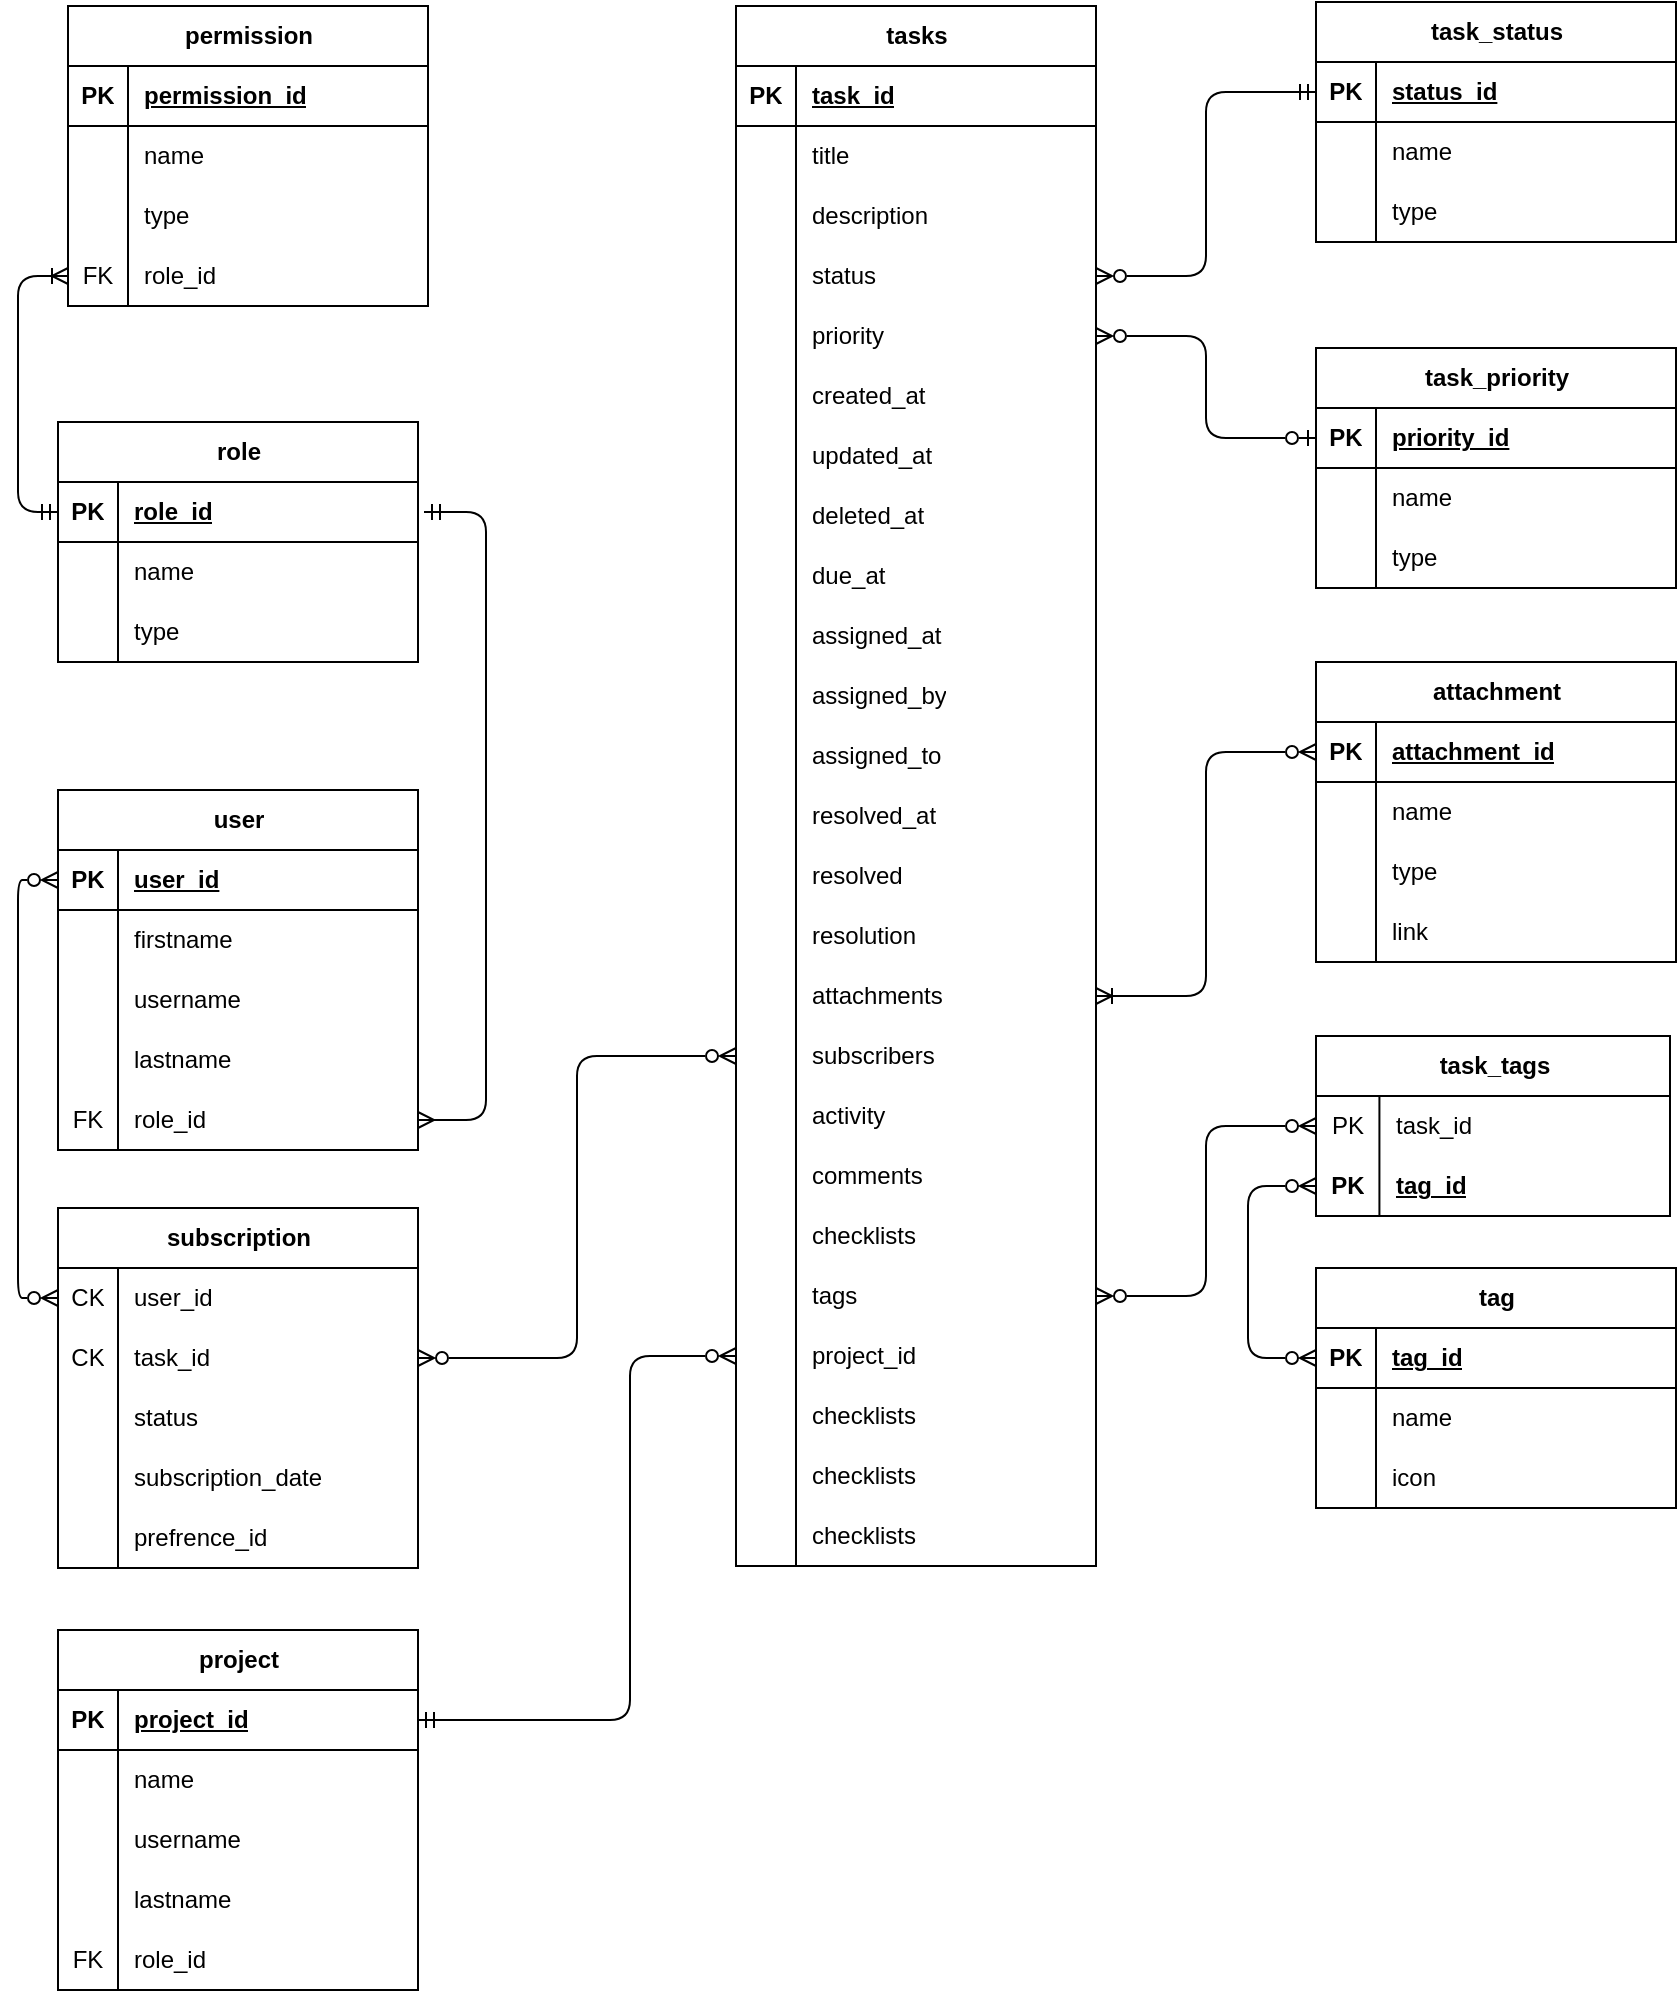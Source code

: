 <mxfile version="24.7.17">
  <diagram id="C5RBs43oDa-KdzZeNtuy" name="Page-1">
    <mxGraphModel dx="1700" dy="817" grid="0" gridSize="10" guides="1" tooltips="1" connect="1" arrows="1" fold="1" page="0" pageScale="1" pageWidth="1169" pageHeight="827" background="none" math="0" shadow="0">
      <root>
        <mxCell id="WIyWlLk6GJQsqaUBKTNV-0" />
        <mxCell id="WIyWlLk6GJQsqaUBKTNV-1" parent="WIyWlLk6GJQsqaUBKTNV-0" />
        <mxCell id="Qf7TBqHzOC-lLmfw_RIx-2" value="user" style="shape=table;startSize=30;container=1;collapsible=1;childLayout=tableLayout;fixedRows=1;rowLines=0;fontStyle=1;align=center;resizeLast=1;html=1;rounded=0;resizable=1;treeFolding=0;" parent="WIyWlLk6GJQsqaUBKTNV-1" vertex="1">
          <mxGeometry x="-79" y="526" width="180" height="180" as="geometry" />
        </mxCell>
        <mxCell id="Qf7TBqHzOC-lLmfw_RIx-3" value="" style="shape=tableRow;horizontal=0;startSize=0;swimlaneHead=0;swimlaneBody=0;fillColor=none;collapsible=0;dropTarget=0;points=[[0,0.5],[1,0.5]];portConstraint=eastwest;top=0;left=0;right=0;bottom=1;rounded=0;" parent="Qf7TBqHzOC-lLmfw_RIx-2" vertex="1">
          <mxGeometry y="30" width="180" height="30" as="geometry" />
        </mxCell>
        <mxCell id="Qf7TBqHzOC-lLmfw_RIx-4" value="PK" style="shape=partialRectangle;connectable=0;fillColor=none;top=0;left=0;bottom=0;right=0;fontStyle=1;overflow=hidden;whiteSpace=wrap;html=1;rounded=0;" parent="Qf7TBqHzOC-lLmfw_RIx-3" vertex="1">
          <mxGeometry width="30" height="30" as="geometry">
            <mxRectangle width="30" height="30" as="alternateBounds" />
          </mxGeometry>
        </mxCell>
        <mxCell id="Qf7TBqHzOC-lLmfw_RIx-5" value="user_id" style="shape=partialRectangle;connectable=0;fillColor=none;top=0;left=0;bottom=0;right=0;align=left;spacingLeft=6;fontStyle=5;overflow=hidden;whiteSpace=wrap;html=1;rounded=0;" parent="Qf7TBqHzOC-lLmfw_RIx-3" vertex="1">
          <mxGeometry x="30" width="150" height="30" as="geometry">
            <mxRectangle width="150" height="30" as="alternateBounds" />
          </mxGeometry>
        </mxCell>
        <mxCell id="Qf7TBqHzOC-lLmfw_RIx-6" value="" style="shape=tableRow;horizontal=0;startSize=0;swimlaneHead=0;swimlaneBody=0;fillColor=none;collapsible=0;dropTarget=0;points=[[0,0.5],[1,0.5]];portConstraint=eastwest;top=0;left=0;right=0;bottom=0;rounded=0;" parent="Qf7TBqHzOC-lLmfw_RIx-2" vertex="1">
          <mxGeometry y="60" width="180" height="30" as="geometry" />
        </mxCell>
        <mxCell id="Qf7TBqHzOC-lLmfw_RIx-7" value="" style="shape=partialRectangle;connectable=0;fillColor=none;top=0;left=0;bottom=0;right=0;editable=1;overflow=hidden;whiteSpace=wrap;html=1;rounded=0;" parent="Qf7TBqHzOC-lLmfw_RIx-6" vertex="1">
          <mxGeometry width="30" height="30" as="geometry">
            <mxRectangle width="30" height="30" as="alternateBounds" />
          </mxGeometry>
        </mxCell>
        <mxCell id="Qf7TBqHzOC-lLmfw_RIx-8" value="firstname" style="shape=partialRectangle;connectable=0;fillColor=none;top=0;left=0;bottom=0;right=0;align=left;spacingLeft=6;overflow=hidden;whiteSpace=wrap;html=1;rounded=0;" parent="Qf7TBqHzOC-lLmfw_RIx-6" vertex="1">
          <mxGeometry x="30" width="150" height="30" as="geometry">
            <mxRectangle width="150" height="30" as="alternateBounds" />
          </mxGeometry>
        </mxCell>
        <mxCell id="Qf7TBqHzOC-lLmfw_RIx-9" value="" style="shape=tableRow;horizontal=0;startSize=0;swimlaneHead=0;swimlaneBody=0;fillColor=none;collapsible=0;dropTarget=0;points=[[0,0.5],[1,0.5]];portConstraint=eastwest;top=0;left=0;right=0;bottom=0;rounded=0;" parent="Qf7TBqHzOC-lLmfw_RIx-2" vertex="1">
          <mxGeometry y="90" width="180" height="30" as="geometry" />
        </mxCell>
        <mxCell id="Qf7TBqHzOC-lLmfw_RIx-10" value="" style="shape=partialRectangle;connectable=0;fillColor=none;top=0;left=0;bottom=0;right=0;editable=1;overflow=hidden;whiteSpace=wrap;html=1;rounded=0;" parent="Qf7TBqHzOC-lLmfw_RIx-9" vertex="1">
          <mxGeometry width="30" height="30" as="geometry">
            <mxRectangle width="30" height="30" as="alternateBounds" />
          </mxGeometry>
        </mxCell>
        <mxCell id="Qf7TBqHzOC-lLmfw_RIx-11" value="username" style="shape=partialRectangle;connectable=0;fillColor=none;top=0;left=0;bottom=0;right=0;align=left;spacingLeft=6;overflow=hidden;whiteSpace=wrap;html=1;rounded=0;" parent="Qf7TBqHzOC-lLmfw_RIx-9" vertex="1">
          <mxGeometry x="30" width="150" height="30" as="geometry">
            <mxRectangle width="150" height="30" as="alternateBounds" />
          </mxGeometry>
        </mxCell>
        <mxCell id="Qf7TBqHzOC-lLmfw_RIx-12" value="" style="shape=tableRow;horizontal=0;startSize=0;swimlaneHead=0;swimlaneBody=0;fillColor=none;collapsible=0;dropTarget=0;points=[[0,0.5],[1,0.5]];portConstraint=eastwest;top=0;left=0;right=0;bottom=0;rounded=0;" parent="Qf7TBqHzOC-lLmfw_RIx-2" vertex="1">
          <mxGeometry y="120" width="180" height="30" as="geometry" />
        </mxCell>
        <mxCell id="Qf7TBqHzOC-lLmfw_RIx-13" value="" style="shape=partialRectangle;connectable=0;fillColor=none;top=0;left=0;bottom=0;right=0;editable=1;overflow=hidden;whiteSpace=wrap;html=1;rounded=0;" parent="Qf7TBqHzOC-lLmfw_RIx-12" vertex="1">
          <mxGeometry width="30" height="30" as="geometry">
            <mxRectangle width="30" height="30" as="alternateBounds" />
          </mxGeometry>
        </mxCell>
        <mxCell id="Qf7TBqHzOC-lLmfw_RIx-14" value="lastname" style="shape=partialRectangle;connectable=0;fillColor=none;top=0;left=0;bottom=0;right=0;align=left;spacingLeft=6;overflow=hidden;whiteSpace=wrap;html=1;rounded=0;" parent="Qf7TBqHzOC-lLmfw_RIx-12" vertex="1">
          <mxGeometry x="30" width="150" height="30" as="geometry">
            <mxRectangle width="150" height="30" as="alternateBounds" />
          </mxGeometry>
        </mxCell>
        <mxCell id="Qf7TBqHzOC-lLmfw_RIx-21" value="" style="shape=tableRow;horizontal=0;startSize=0;swimlaneHead=0;swimlaneBody=0;fillColor=none;collapsible=0;dropTarget=0;points=[[0,0.5],[1,0.5]];portConstraint=eastwest;top=0;left=0;right=0;bottom=0;rounded=0;" parent="Qf7TBqHzOC-lLmfw_RIx-2" vertex="1">
          <mxGeometry y="150" width="180" height="30" as="geometry" />
        </mxCell>
        <mxCell id="Qf7TBqHzOC-lLmfw_RIx-22" value="FK" style="shape=partialRectangle;connectable=0;fillColor=none;top=0;left=0;bottom=0;right=0;editable=1;overflow=hidden;whiteSpace=wrap;html=1;rounded=0;" parent="Qf7TBqHzOC-lLmfw_RIx-21" vertex="1">
          <mxGeometry width="30" height="30" as="geometry">
            <mxRectangle width="30" height="30" as="alternateBounds" />
          </mxGeometry>
        </mxCell>
        <mxCell id="Qf7TBqHzOC-lLmfw_RIx-23" value="role_id" style="shape=partialRectangle;connectable=0;fillColor=none;top=0;left=0;bottom=0;right=0;align=left;spacingLeft=6;overflow=hidden;whiteSpace=wrap;html=1;rounded=0;" parent="Qf7TBqHzOC-lLmfw_RIx-21" vertex="1">
          <mxGeometry x="30" width="150" height="30" as="geometry">
            <mxRectangle width="150" height="30" as="alternateBounds" />
          </mxGeometry>
        </mxCell>
        <mxCell id="Qf7TBqHzOC-lLmfw_RIx-24" value="role" style="shape=table;startSize=30;container=1;collapsible=1;childLayout=tableLayout;fixedRows=1;rowLines=0;fontStyle=1;align=center;resizeLast=1;html=1;rounded=0;" parent="WIyWlLk6GJQsqaUBKTNV-1" vertex="1">
          <mxGeometry x="-79" y="342" width="180" height="120" as="geometry" />
        </mxCell>
        <mxCell id="Qf7TBqHzOC-lLmfw_RIx-25" value="" style="shape=tableRow;horizontal=0;startSize=0;swimlaneHead=0;swimlaneBody=0;fillColor=none;collapsible=0;dropTarget=0;points=[[0,0.5],[1,0.5]];portConstraint=eastwest;top=0;left=0;right=0;bottom=1;rounded=0;" parent="Qf7TBqHzOC-lLmfw_RIx-24" vertex="1">
          <mxGeometry y="30" width="180" height="30" as="geometry" />
        </mxCell>
        <mxCell id="Qf7TBqHzOC-lLmfw_RIx-26" value="PK" style="shape=partialRectangle;connectable=0;fillColor=none;top=0;left=0;bottom=0;right=0;fontStyle=1;overflow=hidden;whiteSpace=wrap;html=1;rounded=0;" parent="Qf7TBqHzOC-lLmfw_RIx-25" vertex="1">
          <mxGeometry width="30" height="30" as="geometry">
            <mxRectangle width="30" height="30" as="alternateBounds" />
          </mxGeometry>
        </mxCell>
        <mxCell id="Qf7TBqHzOC-lLmfw_RIx-27" value="role_id" style="shape=partialRectangle;connectable=0;fillColor=none;top=0;left=0;bottom=0;right=0;align=left;spacingLeft=6;fontStyle=5;overflow=hidden;whiteSpace=wrap;html=1;rounded=0;" parent="Qf7TBqHzOC-lLmfw_RIx-25" vertex="1">
          <mxGeometry x="30" width="150" height="30" as="geometry">
            <mxRectangle width="150" height="30" as="alternateBounds" />
          </mxGeometry>
        </mxCell>
        <mxCell id="Qf7TBqHzOC-lLmfw_RIx-28" value="" style="shape=tableRow;horizontal=0;startSize=0;swimlaneHead=0;swimlaneBody=0;fillColor=none;collapsible=0;dropTarget=0;points=[[0,0.5],[1,0.5]];portConstraint=eastwest;top=0;left=0;right=0;bottom=0;rounded=0;" parent="Qf7TBqHzOC-lLmfw_RIx-24" vertex="1">
          <mxGeometry y="60" width="180" height="30" as="geometry" />
        </mxCell>
        <mxCell id="Qf7TBqHzOC-lLmfw_RIx-29" value="" style="shape=partialRectangle;connectable=0;fillColor=none;top=0;left=0;bottom=0;right=0;editable=1;overflow=hidden;whiteSpace=wrap;html=1;rounded=0;" parent="Qf7TBqHzOC-lLmfw_RIx-28" vertex="1">
          <mxGeometry width="30" height="30" as="geometry">
            <mxRectangle width="30" height="30" as="alternateBounds" />
          </mxGeometry>
        </mxCell>
        <mxCell id="Qf7TBqHzOC-lLmfw_RIx-30" value="name" style="shape=partialRectangle;connectable=0;fillColor=none;top=0;left=0;bottom=0;right=0;align=left;spacingLeft=6;overflow=hidden;whiteSpace=wrap;html=1;rounded=0;" parent="Qf7TBqHzOC-lLmfw_RIx-28" vertex="1">
          <mxGeometry x="30" width="150" height="30" as="geometry">
            <mxRectangle width="150" height="30" as="alternateBounds" />
          </mxGeometry>
        </mxCell>
        <mxCell id="Qf7TBqHzOC-lLmfw_RIx-31" value="" style="shape=tableRow;horizontal=0;startSize=0;swimlaneHead=0;swimlaneBody=0;fillColor=none;collapsible=0;dropTarget=0;points=[[0,0.5],[1,0.5]];portConstraint=eastwest;top=0;left=0;right=0;bottom=0;rounded=0;" parent="Qf7TBqHzOC-lLmfw_RIx-24" vertex="1">
          <mxGeometry y="90" width="180" height="30" as="geometry" />
        </mxCell>
        <mxCell id="Qf7TBqHzOC-lLmfw_RIx-32" value="" style="shape=partialRectangle;connectable=0;fillColor=none;top=0;left=0;bottom=0;right=0;editable=1;overflow=hidden;whiteSpace=wrap;html=1;rounded=0;" parent="Qf7TBqHzOC-lLmfw_RIx-31" vertex="1">
          <mxGeometry width="30" height="30" as="geometry">
            <mxRectangle width="30" height="30" as="alternateBounds" />
          </mxGeometry>
        </mxCell>
        <mxCell id="Qf7TBqHzOC-lLmfw_RIx-33" value="type" style="shape=partialRectangle;connectable=0;fillColor=none;top=0;left=0;bottom=0;right=0;align=left;spacingLeft=6;overflow=hidden;whiteSpace=wrap;html=1;rounded=0;" parent="Qf7TBqHzOC-lLmfw_RIx-31" vertex="1">
          <mxGeometry x="30" width="150" height="30" as="geometry">
            <mxRectangle width="150" height="30" as="alternateBounds" />
          </mxGeometry>
        </mxCell>
        <mxCell id="Qf7TBqHzOC-lLmfw_RIx-37" value="tasks" style="shape=table;startSize=30;container=1;collapsible=1;childLayout=tableLayout;fixedRows=1;rowLines=0;fontStyle=1;align=center;resizeLast=1;html=1;" parent="WIyWlLk6GJQsqaUBKTNV-1" vertex="1">
          <mxGeometry x="260" y="134" width="180" height="780" as="geometry" />
        </mxCell>
        <mxCell id="Qf7TBqHzOC-lLmfw_RIx-38" value="" style="shape=tableRow;horizontal=0;startSize=0;swimlaneHead=0;swimlaneBody=0;fillColor=none;collapsible=0;dropTarget=0;points=[[0,0.5],[1,0.5]];portConstraint=eastwest;top=0;left=0;right=0;bottom=1;" parent="Qf7TBqHzOC-lLmfw_RIx-37" vertex="1">
          <mxGeometry y="30" width="180" height="30" as="geometry" />
        </mxCell>
        <mxCell id="Qf7TBqHzOC-lLmfw_RIx-39" value="PK" style="shape=partialRectangle;connectable=0;fillColor=none;top=0;left=0;bottom=0;right=0;fontStyle=1;overflow=hidden;whiteSpace=wrap;html=1;" parent="Qf7TBqHzOC-lLmfw_RIx-38" vertex="1">
          <mxGeometry width="30" height="30" as="geometry">
            <mxRectangle width="30" height="30" as="alternateBounds" />
          </mxGeometry>
        </mxCell>
        <mxCell id="Qf7TBqHzOC-lLmfw_RIx-40" value="task_id" style="shape=partialRectangle;connectable=0;fillColor=none;top=0;left=0;bottom=0;right=0;align=left;spacingLeft=6;fontStyle=5;overflow=hidden;whiteSpace=wrap;html=1;" parent="Qf7TBqHzOC-lLmfw_RIx-38" vertex="1">
          <mxGeometry x="30" width="150" height="30" as="geometry">
            <mxRectangle width="150" height="30" as="alternateBounds" />
          </mxGeometry>
        </mxCell>
        <mxCell id="Qf7TBqHzOC-lLmfw_RIx-41" value="" style="shape=tableRow;horizontal=0;startSize=0;swimlaneHead=0;swimlaneBody=0;fillColor=none;collapsible=0;dropTarget=0;points=[[0,0.5],[1,0.5]];portConstraint=eastwest;top=0;left=0;right=0;bottom=0;" parent="Qf7TBqHzOC-lLmfw_RIx-37" vertex="1">
          <mxGeometry y="60" width="180" height="30" as="geometry" />
        </mxCell>
        <mxCell id="Qf7TBqHzOC-lLmfw_RIx-42" value="" style="shape=partialRectangle;connectable=0;fillColor=none;top=0;left=0;bottom=0;right=0;editable=1;overflow=hidden;whiteSpace=wrap;html=1;" parent="Qf7TBqHzOC-lLmfw_RIx-41" vertex="1">
          <mxGeometry width="30" height="30" as="geometry">
            <mxRectangle width="30" height="30" as="alternateBounds" />
          </mxGeometry>
        </mxCell>
        <mxCell id="Qf7TBqHzOC-lLmfw_RIx-43" value="title" style="shape=partialRectangle;connectable=0;fillColor=none;top=0;left=0;bottom=0;right=0;align=left;spacingLeft=6;overflow=hidden;whiteSpace=wrap;html=1;" parent="Qf7TBqHzOC-lLmfw_RIx-41" vertex="1">
          <mxGeometry x="30" width="150" height="30" as="geometry">
            <mxRectangle width="150" height="30" as="alternateBounds" />
          </mxGeometry>
        </mxCell>
        <mxCell id="Qf7TBqHzOC-lLmfw_RIx-44" value="" style="shape=tableRow;horizontal=0;startSize=0;swimlaneHead=0;swimlaneBody=0;fillColor=none;collapsible=0;dropTarget=0;points=[[0,0.5],[1,0.5]];portConstraint=eastwest;top=0;left=0;right=0;bottom=0;" parent="Qf7TBqHzOC-lLmfw_RIx-37" vertex="1">
          <mxGeometry y="90" width="180" height="30" as="geometry" />
        </mxCell>
        <mxCell id="Qf7TBqHzOC-lLmfw_RIx-45" value="" style="shape=partialRectangle;connectable=0;fillColor=none;top=0;left=0;bottom=0;right=0;editable=1;overflow=hidden;whiteSpace=wrap;html=1;" parent="Qf7TBqHzOC-lLmfw_RIx-44" vertex="1">
          <mxGeometry width="30" height="30" as="geometry">
            <mxRectangle width="30" height="30" as="alternateBounds" />
          </mxGeometry>
        </mxCell>
        <mxCell id="Qf7TBqHzOC-lLmfw_RIx-46" value="description" style="shape=partialRectangle;connectable=0;fillColor=none;top=0;left=0;bottom=0;right=0;align=left;spacingLeft=6;overflow=hidden;whiteSpace=wrap;html=1;" parent="Qf7TBqHzOC-lLmfw_RIx-44" vertex="1">
          <mxGeometry x="30" width="150" height="30" as="geometry">
            <mxRectangle width="150" height="30" as="alternateBounds" />
          </mxGeometry>
        </mxCell>
        <mxCell id="Qf7TBqHzOC-lLmfw_RIx-111" value="" style="shape=tableRow;horizontal=0;startSize=0;swimlaneHead=0;swimlaneBody=0;fillColor=none;collapsible=0;dropTarget=0;points=[[0,0.5],[1,0.5]];portConstraint=eastwest;top=0;left=0;right=0;bottom=0;" parent="Qf7TBqHzOC-lLmfw_RIx-37" vertex="1">
          <mxGeometry y="120" width="180" height="30" as="geometry" />
        </mxCell>
        <mxCell id="Qf7TBqHzOC-lLmfw_RIx-112" value="" style="shape=partialRectangle;connectable=0;fillColor=none;top=0;left=0;bottom=0;right=0;editable=1;overflow=hidden;whiteSpace=wrap;html=1;" parent="Qf7TBqHzOC-lLmfw_RIx-111" vertex="1">
          <mxGeometry width="30" height="30" as="geometry">
            <mxRectangle width="30" height="30" as="alternateBounds" />
          </mxGeometry>
        </mxCell>
        <mxCell id="Qf7TBqHzOC-lLmfw_RIx-113" value="status" style="shape=partialRectangle;connectable=0;fillColor=none;top=0;left=0;bottom=0;right=0;align=left;spacingLeft=6;overflow=hidden;whiteSpace=wrap;html=1;" parent="Qf7TBqHzOC-lLmfw_RIx-111" vertex="1">
          <mxGeometry x="30" width="150" height="30" as="geometry">
            <mxRectangle width="150" height="30" as="alternateBounds" />
          </mxGeometry>
        </mxCell>
        <mxCell id="Qf7TBqHzOC-lLmfw_RIx-108" value="" style="shape=tableRow;horizontal=0;startSize=0;swimlaneHead=0;swimlaneBody=0;fillColor=none;collapsible=0;dropTarget=0;points=[[0,0.5],[1,0.5]];portConstraint=eastwest;top=0;left=0;right=0;bottom=0;" parent="Qf7TBqHzOC-lLmfw_RIx-37" vertex="1">
          <mxGeometry y="150" width="180" height="30" as="geometry" />
        </mxCell>
        <mxCell id="Qf7TBqHzOC-lLmfw_RIx-109" value="" style="shape=partialRectangle;connectable=0;fillColor=none;top=0;left=0;bottom=0;right=0;editable=1;overflow=hidden;whiteSpace=wrap;html=1;" parent="Qf7TBqHzOC-lLmfw_RIx-108" vertex="1">
          <mxGeometry width="30" height="30" as="geometry">
            <mxRectangle width="30" height="30" as="alternateBounds" />
          </mxGeometry>
        </mxCell>
        <mxCell id="Qf7TBqHzOC-lLmfw_RIx-110" value="priority" style="shape=partialRectangle;connectable=0;fillColor=none;top=0;left=0;bottom=0;right=0;align=left;spacingLeft=6;overflow=hidden;whiteSpace=wrap;html=1;" parent="Qf7TBqHzOC-lLmfw_RIx-108" vertex="1">
          <mxGeometry x="30" width="150" height="30" as="geometry">
            <mxRectangle width="150" height="30" as="alternateBounds" />
          </mxGeometry>
        </mxCell>
        <mxCell id="Qf7TBqHzOC-lLmfw_RIx-78" value="" style="shape=tableRow;horizontal=0;startSize=0;swimlaneHead=0;swimlaneBody=0;fillColor=none;collapsible=0;dropTarget=0;points=[[0,0.5],[1,0.5]];portConstraint=eastwest;top=0;left=0;right=0;bottom=0;" parent="Qf7TBqHzOC-lLmfw_RIx-37" vertex="1">
          <mxGeometry y="180" width="180" height="30" as="geometry" />
        </mxCell>
        <mxCell id="Qf7TBqHzOC-lLmfw_RIx-79" value="" style="shape=partialRectangle;connectable=0;fillColor=none;top=0;left=0;bottom=0;right=0;editable=1;overflow=hidden;whiteSpace=wrap;html=1;" parent="Qf7TBqHzOC-lLmfw_RIx-78" vertex="1">
          <mxGeometry width="30" height="30" as="geometry">
            <mxRectangle width="30" height="30" as="alternateBounds" />
          </mxGeometry>
        </mxCell>
        <mxCell id="Qf7TBqHzOC-lLmfw_RIx-80" value="created_at" style="shape=partialRectangle;connectable=0;fillColor=none;top=0;left=0;bottom=0;right=0;align=left;spacingLeft=6;overflow=hidden;whiteSpace=wrap;html=1;" parent="Qf7TBqHzOC-lLmfw_RIx-78" vertex="1">
          <mxGeometry x="30" width="150" height="30" as="geometry">
            <mxRectangle width="150" height="30" as="alternateBounds" />
          </mxGeometry>
        </mxCell>
        <mxCell id="Qf7TBqHzOC-lLmfw_RIx-81" value="" style="shape=tableRow;horizontal=0;startSize=0;swimlaneHead=0;swimlaneBody=0;fillColor=none;collapsible=0;dropTarget=0;points=[[0,0.5],[1,0.5]];portConstraint=eastwest;top=0;left=0;right=0;bottom=0;" parent="Qf7TBqHzOC-lLmfw_RIx-37" vertex="1">
          <mxGeometry y="210" width="180" height="30" as="geometry" />
        </mxCell>
        <mxCell id="Qf7TBqHzOC-lLmfw_RIx-82" value="" style="shape=partialRectangle;connectable=0;fillColor=none;top=0;left=0;bottom=0;right=0;editable=1;overflow=hidden;whiteSpace=wrap;html=1;" parent="Qf7TBqHzOC-lLmfw_RIx-81" vertex="1">
          <mxGeometry width="30" height="30" as="geometry">
            <mxRectangle width="30" height="30" as="alternateBounds" />
          </mxGeometry>
        </mxCell>
        <mxCell id="Qf7TBqHzOC-lLmfw_RIx-83" value="updated_at" style="shape=partialRectangle;connectable=0;fillColor=none;top=0;left=0;bottom=0;right=0;align=left;spacingLeft=6;overflow=hidden;whiteSpace=wrap;html=1;" parent="Qf7TBqHzOC-lLmfw_RIx-81" vertex="1">
          <mxGeometry x="30" width="150" height="30" as="geometry">
            <mxRectangle width="150" height="30" as="alternateBounds" />
          </mxGeometry>
        </mxCell>
        <mxCell id="Qf7TBqHzOC-lLmfw_RIx-84" value="" style="shape=tableRow;horizontal=0;startSize=0;swimlaneHead=0;swimlaneBody=0;fillColor=none;collapsible=0;dropTarget=0;points=[[0,0.5],[1,0.5]];portConstraint=eastwest;top=0;left=0;right=0;bottom=0;" parent="Qf7TBqHzOC-lLmfw_RIx-37" vertex="1">
          <mxGeometry y="240" width="180" height="30" as="geometry" />
        </mxCell>
        <mxCell id="Qf7TBqHzOC-lLmfw_RIx-85" value="" style="shape=partialRectangle;connectable=0;fillColor=none;top=0;left=0;bottom=0;right=0;editable=1;overflow=hidden;whiteSpace=wrap;html=1;" parent="Qf7TBqHzOC-lLmfw_RIx-84" vertex="1">
          <mxGeometry width="30" height="30" as="geometry">
            <mxRectangle width="30" height="30" as="alternateBounds" />
          </mxGeometry>
        </mxCell>
        <mxCell id="Qf7TBqHzOC-lLmfw_RIx-86" value="deleted_at" style="shape=partialRectangle;connectable=0;fillColor=none;top=0;left=0;bottom=0;right=0;align=left;spacingLeft=6;overflow=hidden;whiteSpace=wrap;html=1;" parent="Qf7TBqHzOC-lLmfw_RIx-84" vertex="1">
          <mxGeometry x="30" width="150" height="30" as="geometry">
            <mxRectangle width="150" height="30" as="alternateBounds" />
          </mxGeometry>
        </mxCell>
        <mxCell id="Qf7TBqHzOC-lLmfw_RIx-90" value="" style="shape=tableRow;horizontal=0;startSize=0;swimlaneHead=0;swimlaneBody=0;fillColor=none;collapsible=0;dropTarget=0;points=[[0,0.5],[1,0.5]];portConstraint=eastwest;top=0;left=0;right=0;bottom=0;" parent="Qf7TBqHzOC-lLmfw_RIx-37" vertex="1">
          <mxGeometry y="270" width="180" height="30" as="geometry" />
        </mxCell>
        <mxCell id="Qf7TBqHzOC-lLmfw_RIx-91" value="" style="shape=partialRectangle;connectable=0;fillColor=none;top=0;left=0;bottom=0;right=0;editable=1;overflow=hidden;whiteSpace=wrap;html=1;" parent="Qf7TBqHzOC-lLmfw_RIx-90" vertex="1">
          <mxGeometry width="30" height="30" as="geometry">
            <mxRectangle width="30" height="30" as="alternateBounds" />
          </mxGeometry>
        </mxCell>
        <mxCell id="Qf7TBqHzOC-lLmfw_RIx-92" value="due_at" style="shape=partialRectangle;connectable=0;fillColor=none;top=0;left=0;bottom=0;right=0;align=left;spacingLeft=6;overflow=hidden;whiteSpace=wrap;html=1;" parent="Qf7TBqHzOC-lLmfw_RIx-90" vertex="1">
          <mxGeometry x="30" width="150" height="30" as="geometry">
            <mxRectangle width="150" height="30" as="alternateBounds" />
          </mxGeometry>
        </mxCell>
        <mxCell id="Qf7TBqHzOC-lLmfw_RIx-93" value="" style="shape=tableRow;horizontal=0;startSize=0;swimlaneHead=0;swimlaneBody=0;fillColor=none;collapsible=0;dropTarget=0;points=[[0,0.5],[1,0.5]];portConstraint=eastwest;top=0;left=0;right=0;bottom=0;" parent="Qf7TBqHzOC-lLmfw_RIx-37" vertex="1">
          <mxGeometry y="300" width="180" height="30" as="geometry" />
        </mxCell>
        <mxCell id="Qf7TBqHzOC-lLmfw_RIx-94" value="" style="shape=partialRectangle;connectable=0;fillColor=none;top=0;left=0;bottom=0;right=0;editable=1;overflow=hidden;whiteSpace=wrap;html=1;" parent="Qf7TBqHzOC-lLmfw_RIx-93" vertex="1">
          <mxGeometry width="30" height="30" as="geometry">
            <mxRectangle width="30" height="30" as="alternateBounds" />
          </mxGeometry>
        </mxCell>
        <mxCell id="Qf7TBqHzOC-lLmfw_RIx-95" value="assigned_at" style="shape=partialRectangle;connectable=0;fillColor=none;top=0;left=0;bottom=0;right=0;align=left;spacingLeft=6;overflow=hidden;whiteSpace=wrap;html=1;" parent="Qf7TBqHzOC-lLmfw_RIx-93" vertex="1">
          <mxGeometry x="30" width="150" height="30" as="geometry">
            <mxRectangle width="150" height="30" as="alternateBounds" />
          </mxGeometry>
        </mxCell>
        <mxCell id="Qf7TBqHzOC-lLmfw_RIx-96" value="" style="shape=tableRow;horizontal=0;startSize=0;swimlaneHead=0;swimlaneBody=0;fillColor=none;collapsible=0;dropTarget=0;points=[[0,0.5],[1,0.5]];portConstraint=eastwest;top=0;left=0;right=0;bottom=0;" parent="Qf7TBqHzOC-lLmfw_RIx-37" vertex="1">
          <mxGeometry y="330" width="180" height="30" as="geometry" />
        </mxCell>
        <mxCell id="Qf7TBqHzOC-lLmfw_RIx-97" value="" style="shape=partialRectangle;connectable=0;fillColor=none;top=0;left=0;bottom=0;right=0;editable=1;overflow=hidden;whiteSpace=wrap;html=1;" parent="Qf7TBqHzOC-lLmfw_RIx-96" vertex="1">
          <mxGeometry width="30" height="30" as="geometry">
            <mxRectangle width="30" height="30" as="alternateBounds" />
          </mxGeometry>
        </mxCell>
        <mxCell id="Qf7TBqHzOC-lLmfw_RIx-98" value="assigned_by" style="shape=partialRectangle;connectable=0;fillColor=none;top=0;left=0;bottom=0;right=0;align=left;spacingLeft=6;overflow=hidden;whiteSpace=wrap;html=1;" parent="Qf7TBqHzOC-lLmfw_RIx-96" vertex="1">
          <mxGeometry x="30" width="150" height="30" as="geometry">
            <mxRectangle width="150" height="30" as="alternateBounds" />
          </mxGeometry>
        </mxCell>
        <mxCell id="Qf7TBqHzOC-lLmfw_RIx-99" value="" style="shape=tableRow;horizontal=0;startSize=0;swimlaneHead=0;swimlaneBody=0;fillColor=none;collapsible=0;dropTarget=0;points=[[0,0.5],[1,0.5]];portConstraint=eastwest;top=0;left=0;right=0;bottom=0;" parent="Qf7TBqHzOC-lLmfw_RIx-37" vertex="1">
          <mxGeometry y="360" width="180" height="30" as="geometry" />
        </mxCell>
        <mxCell id="Qf7TBqHzOC-lLmfw_RIx-100" value="" style="shape=partialRectangle;connectable=0;fillColor=none;top=0;left=0;bottom=0;right=0;editable=1;overflow=hidden;whiteSpace=wrap;html=1;" parent="Qf7TBqHzOC-lLmfw_RIx-99" vertex="1">
          <mxGeometry width="30" height="30" as="geometry">
            <mxRectangle width="30" height="30" as="alternateBounds" />
          </mxGeometry>
        </mxCell>
        <mxCell id="Qf7TBqHzOC-lLmfw_RIx-101" value="assigned_to" style="shape=partialRectangle;connectable=0;fillColor=none;top=0;left=0;bottom=0;right=0;align=left;spacingLeft=6;overflow=hidden;whiteSpace=wrap;html=1;" parent="Qf7TBqHzOC-lLmfw_RIx-99" vertex="1">
          <mxGeometry x="30" width="150" height="30" as="geometry">
            <mxRectangle width="150" height="30" as="alternateBounds" />
          </mxGeometry>
        </mxCell>
        <mxCell id="Qf7TBqHzOC-lLmfw_RIx-87" value="" style="shape=tableRow;horizontal=0;startSize=0;swimlaneHead=0;swimlaneBody=0;fillColor=none;collapsible=0;dropTarget=0;points=[[0,0.5],[1,0.5]];portConstraint=eastwest;top=0;left=0;right=0;bottom=0;" parent="Qf7TBqHzOC-lLmfw_RIx-37" vertex="1">
          <mxGeometry y="390" width="180" height="30" as="geometry" />
        </mxCell>
        <mxCell id="Qf7TBqHzOC-lLmfw_RIx-88" value="" style="shape=partialRectangle;connectable=0;fillColor=none;top=0;left=0;bottom=0;right=0;editable=1;overflow=hidden;whiteSpace=wrap;html=1;" parent="Qf7TBqHzOC-lLmfw_RIx-87" vertex="1">
          <mxGeometry width="30" height="30" as="geometry">
            <mxRectangle width="30" height="30" as="alternateBounds" />
          </mxGeometry>
        </mxCell>
        <mxCell id="Qf7TBqHzOC-lLmfw_RIx-89" value="resolved_at" style="shape=partialRectangle;connectable=0;fillColor=none;top=0;left=0;bottom=0;right=0;align=left;spacingLeft=6;overflow=hidden;whiteSpace=wrap;html=1;" parent="Qf7TBqHzOC-lLmfw_RIx-87" vertex="1">
          <mxGeometry x="30" width="150" height="30" as="geometry">
            <mxRectangle width="150" height="30" as="alternateBounds" />
          </mxGeometry>
        </mxCell>
        <mxCell id="Qf7TBqHzOC-lLmfw_RIx-102" value="" style="shape=tableRow;horizontal=0;startSize=0;swimlaneHead=0;swimlaneBody=0;fillColor=none;collapsible=0;dropTarget=0;points=[[0,0.5],[1,0.5]];portConstraint=eastwest;top=0;left=0;right=0;bottom=0;" parent="Qf7TBqHzOC-lLmfw_RIx-37" vertex="1">
          <mxGeometry y="420" width="180" height="30" as="geometry" />
        </mxCell>
        <mxCell id="Qf7TBqHzOC-lLmfw_RIx-103" value="" style="shape=partialRectangle;connectable=0;fillColor=none;top=0;left=0;bottom=0;right=0;editable=1;overflow=hidden;whiteSpace=wrap;html=1;" parent="Qf7TBqHzOC-lLmfw_RIx-102" vertex="1">
          <mxGeometry width="30" height="30" as="geometry">
            <mxRectangle width="30" height="30" as="alternateBounds" />
          </mxGeometry>
        </mxCell>
        <mxCell id="Qf7TBqHzOC-lLmfw_RIx-104" value="resolved" style="shape=partialRectangle;connectable=0;fillColor=none;top=0;left=0;bottom=0;right=0;align=left;spacingLeft=6;overflow=hidden;whiteSpace=wrap;html=1;" parent="Qf7TBqHzOC-lLmfw_RIx-102" vertex="1">
          <mxGeometry x="30" width="150" height="30" as="geometry">
            <mxRectangle width="150" height="30" as="alternateBounds" />
          </mxGeometry>
        </mxCell>
        <mxCell id="Qf7TBqHzOC-lLmfw_RIx-105" value="" style="shape=tableRow;horizontal=0;startSize=0;swimlaneHead=0;swimlaneBody=0;fillColor=none;collapsible=0;dropTarget=0;points=[[0,0.5],[1,0.5]];portConstraint=eastwest;top=0;left=0;right=0;bottom=0;" parent="Qf7TBqHzOC-lLmfw_RIx-37" vertex="1">
          <mxGeometry y="450" width="180" height="30" as="geometry" />
        </mxCell>
        <mxCell id="Qf7TBqHzOC-lLmfw_RIx-106" value="" style="shape=partialRectangle;connectable=0;fillColor=none;top=0;left=0;bottom=0;right=0;editable=1;overflow=hidden;whiteSpace=wrap;html=1;" parent="Qf7TBqHzOC-lLmfw_RIx-105" vertex="1">
          <mxGeometry width="30" height="30" as="geometry">
            <mxRectangle width="30" height="30" as="alternateBounds" />
          </mxGeometry>
        </mxCell>
        <mxCell id="Qf7TBqHzOC-lLmfw_RIx-107" value="resolution" style="shape=partialRectangle;connectable=0;fillColor=none;top=0;left=0;bottom=0;right=0;align=left;spacingLeft=6;overflow=hidden;whiteSpace=wrap;html=1;" parent="Qf7TBqHzOC-lLmfw_RIx-105" vertex="1">
          <mxGeometry x="30" width="150" height="30" as="geometry">
            <mxRectangle width="150" height="30" as="alternateBounds" />
          </mxGeometry>
        </mxCell>
        <mxCell id="Qf7TBqHzOC-lLmfw_RIx-117" value="" style="shape=tableRow;horizontal=0;startSize=0;swimlaneHead=0;swimlaneBody=0;fillColor=none;collapsible=0;dropTarget=0;points=[[0,0.5],[1,0.5]];portConstraint=eastwest;top=0;left=0;right=0;bottom=0;" parent="Qf7TBqHzOC-lLmfw_RIx-37" vertex="1">
          <mxGeometry y="480" width="180" height="30" as="geometry" />
        </mxCell>
        <mxCell id="Qf7TBqHzOC-lLmfw_RIx-118" value="" style="shape=partialRectangle;connectable=0;fillColor=none;top=0;left=0;bottom=0;right=0;editable=1;overflow=hidden;whiteSpace=wrap;html=1;" parent="Qf7TBqHzOC-lLmfw_RIx-117" vertex="1">
          <mxGeometry width="30" height="30" as="geometry">
            <mxRectangle width="30" height="30" as="alternateBounds" />
          </mxGeometry>
        </mxCell>
        <mxCell id="Qf7TBqHzOC-lLmfw_RIx-119" value="attachments" style="shape=partialRectangle;connectable=0;fillColor=none;top=0;left=0;bottom=0;right=0;align=left;spacingLeft=6;overflow=hidden;whiteSpace=wrap;html=1;" parent="Qf7TBqHzOC-lLmfw_RIx-117" vertex="1">
          <mxGeometry x="30" width="150" height="30" as="geometry">
            <mxRectangle width="150" height="30" as="alternateBounds" />
          </mxGeometry>
        </mxCell>
        <mxCell id="Qf7TBqHzOC-lLmfw_RIx-114" value="" style="shape=tableRow;horizontal=0;startSize=0;swimlaneHead=0;swimlaneBody=0;fillColor=none;collapsible=0;dropTarget=0;points=[[0,0.5],[1,0.5]];portConstraint=eastwest;top=0;left=0;right=0;bottom=0;" parent="Qf7TBqHzOC-lLmfw_RIx-37" vertex="1">
          <mxGeometry y="510" width="180" height="30" as="geometry" />
        </mxCell>
        <mxCell id="Qf7TBqHzOC-lLmfw_RIx-115" value="" style="shape=partialRectangle;connectable=0;fillColor=none;top=0;left=0;bottom=0;right=0;editable=1;overflow=hidden;whiteSpace=wrap;html=1;" parent="Qf7TBqHzOC-lLmfw_RIx-114" vertex="1">
          <mxGeometry width="30" height="30" as="geometry">
            <mxRectangle width="30" height="30" as="alternateBounds" />
          </mxGeometry>
        </mxCell>
        <mxCell id="Qf7TBqHzOC-lLmfw_RIx-116" value="subscribers" style="shape=partialRectangle;connectable=0;fillColor=none;top=0;left=0;bottom=0;right=0;align=left;spacingLeft=6;overflow=hidden;whiteSpace=wrap;html=1;" parent="Qf7TBqHzOC-lLmfw_RIx-114" vertex="1">
          <mxGeometry x="30" width="150" height="30" as="geometry">
            <mxRectangle width="150" height="30" as="alternateBounds" />
          </mxGeometry>
        </mxCell>
        <mxCell id="Qf7TBqHzOC-lLmfw_RIx-120" value="" style="shape=tableRow;horizontal=0;startSize=0;swimlaneHead=0;swimlaneBody=0;fillColor=none;collapsible=0;dropTarget=0;points=[[0,0.5],[1,0.5]];portConstraint=eastwest;top=0;left=0;right=0;bottom=0;" parent="Qf7TBqHzOC-lLmfw_RIx-37" vertex="1">
          <mxGeometry y="540" width="180" height="30" as="geometry" />
        </mxCell>
        <mxCell id="Qf7TBqHzOC-lLmfw_RIx-121" value="" style="shape=partialRectangle;connectable=0;fillColor=none;top=0;left=0;bottom=0;right=0;editable=1;overflow=hidden;whiteSpace=wrap;html=1;" parent="Qf7TBqHzOC-lLmfw_RIx-120" vertex="1">
          <mxGeometry width="30" height="30" as="geometry">
            <mxRectangle width="30" height="30" as="alternateBounds" />
          </mxGeometry>
        </mxCell>
        <mxCell id="Qf7TBqHzOC-lLmfw_RIx-122" value="activity" style="shape=partialRectangle;connectable=0;fillColor=none;top=0;left=0;bottom=0;right=0;align=left;spacingLeft=6;overflow=hidden;whiteSpace=wrap;html=1;" parent="Qf7TBqHzOC-lLmfw_RIx-120" vertex="1">
          <mxGeometry x="30" width="150" height="30" as="geometry">
            <mxRectangle width="150" height="30" as="alternateBounds" />
          </mxGeometry>
        </mxCell>
        <mxCell id="Qf7TBqHzOC-lLmfw_RIx-123" value="" style="shape=tableRow;horizontal=0;startSize=0;swimlaneHead=0;swimlaneBody=0;fillColor=none;collapsible=0;dropTarget=0;points=[[0,0.5],[1,0.5]];portConstraint=eastwest;top=0;left=0;right=0;bottom=0;" parent="Qf7TBqHzOC-lLmfw_RIx-37" vertex="1">
          <mxGeometry y="570" width="180" height="30" as="geometry" />
        </mxCell>
        <mxCell id="Qf7TBqHzOC-lLmfw_RIx-124" value="" style="shape=partialRectangle;connectable=0;fillColor=none;top=0;left=0;bottom=0;right=0;editable=1;overflow=hidden;whiteSpace=wrap;html=1;" parent="Qf7TBqHzOC-lLmfw_RIx-123" vertex="1">
          <mxGeometry width="30" height="30" as="geometry">
            <mxRectangle width="30" height="30" as="alternateBounds" />
          </mxGeometry>
        </mxCell>
        <mxCell id="Qf7TBqHzOC-lLmfw_RIx-125" value="comments" style="shape=partialRectangle;connectable=0;fillColor=none;top=0;left=0;bottom=0;right=0;align=left;spacingLeft=6;overflow=hidden;whiteSpace=wrap;html=1;" parent="Qf7TBqHzOC-lLmfw_RIx-123" vertex="1">
          <mxGeometry x="30" width="150" height="30" as="geometry">
            <mxRectangle width="150" height="30" as="alternateBounds" />
          </mxGeometry>
        </mxCell>
        <mxCell id="Qf7TBqHzOC-lLmfw_RIx-126" value="" style="shape=tableRow;horizontal=0;startSize=0;swimlaneHead=0;swimlaneBody=0;fillColor=none;collapsible=0;dropTarget=0;points=[[0,0.5],[1,0.5]];portConstraint=eastwest;top=0;left=0;right=0;bottom=0;" parent="Qf7TBqHzOC-lLmfw_RIx-37" vertex="1">
          <mxGeometry y="600" width="180" height="30" as="geometry" />
        </mxCell>
        <mxCell id="Qf7TBqHzOC-lLmfw_RIx-127" value="" style="shape=partialRectangle;connectable=0;fillColor=none;top=0;left=0;bottom=0;right=0;editable=1;overflow=hidden;whiteSpace=wrap;html=1;" parent="Qf7TBqHzOC-lLmfw_RIx-126" vertex="1">
          <mxGeometry width="30" height="30" as="geometry">
            <mxRectangle width="30" height="30" as="alternateBounds" />
          </mxGeometry>
        </mxCell>
        <mxCell id="Qf7TBqHzOC-lLmfw_RIx-128" value="checklists" style="shape=partialRectangle;connectable=0;fillColor=none;top=0;left=0;bottom=0;right=0;align=left;spacingLeft=6;overflow=hidden;whiteSpace=wrap;html=1;" parent="Qf7TBqHzOC-lLmfw_RIx-126" vertex="1">
          <mxGeometry x="30" width="150" height="30" as="geometry">
            <mxRectangle width="150" height="30" as="alternateBounds" />
          </mxGeometry>
        </mxCell>
        <mxCell id="Qf7TBqHzOC-lLmfw_RIx-129" value="" style="shape=tableRow;horizontal=0;startSize=0;swimlaneHead=0;swimlaneBody=0;fillColor=none;collapsible=0;dropTarget=0;points=[[0,0.5],[1,0.5]];portConstraint=eastwest;top=0;left=0;right=0;bottom=0;" parent="Qf7TBqHzOC-lLmfw_RIx-37" vertex="1">
          <mxGeometry y="630" width="180" height="30" as="geometry" />
        </mxCell>
        <mxCell id="Qf7TBqHzOC-lLmfw_RIx-130" value="" style="shape=partialRectangle;connectable=0;fillColor=none;top=0;left=0;bottom=0;right=0;editable=1;overflow=hidden;whiteSpace=wrap;html=1;" parent="Qf7TBqHzOC-lLmfw_RIx-129" vertex="1">
          <mxGeometry width="30" height="30" as="geometry">
            <mxRectangle width="30" height="30" as="alternateBounds" />
          </mxGeometry>
        </mxCell>
        <mxCell id="Qf7TBqHzOC-lLmfw_RIx-131" value="tags" style="shape=partialRectangle;connectable=0;fillColor=none;top=0;left=0;bottom=0;right=0;align=left;spacingLeft=6;overflow=hidden;whiteSpace=wrap;html=1;" parent="Qf7TBqHzOC-lLmfw_RIx-129" vertex="1">
          <mxGeometry x="30" width="150" height="30" as="geometry">
            <mxRectangle width="150" height="30" as="alternateBounds" />
          </mxGeometry>
        </mxCell>
        <mxCell id="Qf7TBqHzOC-lLmfw_RIx-132" value="" style="shape=tableRow;horizontal=0;startSize=0;swimlaneHead=0;swimlaneBody=0;fillColor=none;collapsible=0;dropTarget=0;points=[[0,0.5],[1,0.5]];portConstraint=eastwest;top=0;left=0;right=0;bottom=0;" parent="Qf7TBqHzOC-lLmfw_RIx-37" vertex="1">
          <mxGeometry y="660" width="180" height="30" as="geometry" />
        </mxCell>
        <mxCell id="Qf7TBqHzOC-lLmfw_RIx-133" value="" style="shape=partialRectangle;connectable=0;fillColor=none;top=0;left=0;bottom=0;right=0;editable=1;overflow=hidden;whiteSpace=wrap;html=1;" parent="Qf7TBqHzOC-lLmfw_RIx-132" vertex="1">
          <mxGeometry width="30" height="30" as="geometry">
            <mxRectangle width="30" height="30" as="alternateBounds" />
          </mxGeometry>
        </mxCell>
        <mxCell id="Qf7TBqHzOC-lLmfw_RIx-134" value="project_id" style="shape=partialRectangle;connectable=0;fillColor=none;top=0;left=0;bottom=0;right=0;align=left;spacingLeft=6;overflow=hidden;whiteSpace=wrap;html=1;" parent="Qf7TBqHzOC-lLmfw_RIx-132" vertex="1">
          <mxGeometry x="30" width="150" height="30" as="geometry">
            <mxRectangle width="150" height="30" as="alternateBounds" />
          </mxGeometry>
        </mxCell>
        <mxCell id="Qf7TBqHzOC-lLmfw_RIx-135" value="" style="shape=tableRow;horizontal=0;startSize=0;swimlaneHead=0;swimlaneBody=0;fillColor=none;collapsible=0;dropTarget=0;points=[[0,0.5],[1,0.5]];portConstraint=eastwest;top=0;left=0;right=0;bottom=0;" parent="Qf7TBqHzOC-lLmfw_RIx-37" vertex="1">
          <mxGeometry y="690" width="180" height="30" as="geometry" />
        </mxCell>
        <mxCell id="Qf7TBqHzOC-lLmfw_RIx-136" value="" style="shape=partialRectangle;connectable=0;fillColor=none;top=0;left=0;bottom=0;right=0;editable=1;overflow=hidden;whiteSpace=wrap;html=1;" parent="Qf7TBqHzOC-lLmfw_RIx-135" vertex="1">
          <mxGeometry width="30" height="30" as="geometry">
            <mxRectangle width="30" height="30" as="alternateBounds" />
          </mxGeometry>
        </mxCell>
        <mxCell id="Qf7TBqHzOC-lLmfw_RIx-137" value="checklists" style="shape=partialRectangle;connectable=0;fillColor=none;top=0;left=0;bottom=0;right=0;align=left;spacingLeft=6;overflow=hidden;whiteSpace=wrap;html=1;" parent="Qf7TBqHzOC-lLmfw_RIx-135" vertex="1">
          <mxGeometry x="30" width="150" height="30" as="geometry">
            <mxRectangle width="150" height="30" as="alternateBounds" />
          </mxGeometry>
        </mxCell>
        <mxCell id="Qf7TBqHzOC-lLmfw_RIx-138" value="" style="shape=tableRow;horizontal=0;startSize=0;swimlaneHead=0;swimlaneBody=0;fillColor=none;collapsible=0;dropTarget=0;points=[[0,0.5],[1,0.5]];portConstraint=eastwest;top=0;left=0;right=0;bottom=0;" parent="Qf7TBqHzOC-lLmfw_RIx-37" vertex="1">
          <mxGeometry y="720" width="180" height="30" as="geometry" />
        </mxCell>
        <mxCell id="Qf7TBqHzOC-lLmfw_RIx-139" value="" style="shape=partialRectangle;connectable=0;fillColor=none;top=0;left=0;bottom=0;right=0;editable=1;overflow=hidden;whiteSpace=wrap;html=1;" parent="Qf7TBqHzOC-lLmfw_RIx-138" vertex="1">
          <mxGeometry width="30" height="30" as="geometry">
            <mxRectangle width="30" height="30" as="alternateBounds" />
          </mxGeometry>
        </mxCell>
        <mxCell id="Qf7TBqHzOC-lLmfw_RIx-140" value="checklists" style="shape=partialRectangle;connectable=0;fillColor=none;top=0;left=0;bottom=0;right=0;align=left;spacingLeft=6;overflow=hidden;whiteSpace=wrap;html=1;" parent="Qf7TBqHzOC-lLmfw_RIx-138" vertex="1">
          <mxGeometry x="30" width="150" height="30" as="geometry">
            <mxRectangle width="150" height="30" as="alternateBounds" />
          </mxGeometry>
        </mxCell>
        <mxCell id="Qf7TBqHzOC-lLmfw_RIx-141" value="" style="shape=tableRow;horizontal=0;startSize=0;swimlaneHead=0;swimlaneBody=0;fillColor=none;collapsible=0;dropTarget=0;points=[[0,0.5],[1,0.5]];portConstraint=eastwest;top=0;left=0;right=0;bottom=0;" parent="Qf7TBqHzOC-lLmfw_RIx-37" vertex="1">
          <mxGeometry y="750" width="180" height="30" as="geometry" />
        </mxCell>
        <mxCell id="Qf7TBqHzOC-lLmfw_RIx-142" value="" style="shape=partialRectangle;connectable=0;fillColor=none;top=0;left=0;bottom=0;right=0;editable=1;overflow=hidden;whiteSpace=wrap;html=1;" parent="Qf7TBqHzOC-lLmfw_RIx-141" vertex="1">
          <mxGeometry width="30" height="30" as="geometry">
            <mxRectangle width="30" height="30" as="alternateBounds" />
          </mxGeometry>
        </mxCell>
        <mxCell id="Qf7TBqHzOC-lLmfw_RIx-143" value="checklists" style="shape=partialRectangle;connectable=0;fillColor=none;top=0;left=0;bottom=0;right=0;align=left;spacingLeft=6;overflow=hidden;whiteSpace=wrap;html=1;" parent="Qf7TBqHzOC-lLmfw_RIx-141" vertex="1">
          <mxGeometry x="30" width="150" height="30" as="geometry">
            <mxRectangle width="150" height="30" as="alternateBounds" />
          </mxGeometry>
        </mxCell>
        <mxCell id="Qf7TBqHzOC-lLmfw_RIx-50" value="permission" style="shape=table;startSize=30;container=1;collapsible=1;childLayout=tableLayout;fixedRows=1;rowLines=0;fontStyle=1;align=center;resizeLast=1;html=1;rounded=0;" parent="WIyWlLk6GJQsqaUBKTNV-1" vertex="1">
          <mxGeometry x="-74" y="134" width="180" height="150" as="geometry" />
        </mxCell>
        <mxCell id="Qf7TBqHzOC-lLmfw_RIx-51" value="" style="shape=tableRow;horizontal=0;startSize=0;swimlaneHead=0;swimlaneBody=0;fillColor=none;collapsible=0;dropTarget=0;points=[[0,0.5],[1,0.5]];portConstraint=eastwest;top=0;left=0;right=0;bottom=1;rounded=0;" parent="Qf7TBqHzOC-lLmfw_RIx-50" vertex="1">
          <mxGeometry y="30" width="180" height="30" as="geometry" />
        </mxCell>
        <mxCell id="Qf7TBqHzOC-lLmfw_RIx-52" value="PK" style="shape=partialRectangle;connectable=0;fillColor=none;top=0;left=0;bottom=0;right=0;fontStyle=1;overflow=hidden;whiteSpace=wrap;html=1;rounded=0;" parent="Qf7TBqHzOC-lLmfw_RIx-51" vertex="1">
          <mxGeometry width="30" height="30" as="geometry">
            <mxRectangle width="30" height="30" as="alternateBounds" />
          </mxGeometry>
        </mxCell>
        <mxCell id="Qf7TBqHzOC-lLmfw_RIx-53" value="permission_id" style="shape=partialRectangle;connectable=0;fillColor=none;top=0;left=0;bottom=0;right=0;align=left;spacingLeft=6;fontStyle=5;overflow=hidden;whiteSpace=wrap;html=1;rounded=0;" parent="Qf7TBqHzOC-lLmfw_RIx-51" vertex="1">
          <mxGeometry x="30" width="150" height="30" as="geometry">
            <mxRectangle width="150" height="30" as="alternateBounds" />
          </mxGeometry>
        </mxCell>
        <mxCell id="Qf7TBqHzOC-lLmfw_RIx-54" value="" style="shape=tableRow;horizontal=0;startSize=0;swimlaneHead=0;swimlaneBody=0;fillColor=none;collapsible=0;dropTarget=0;points=[[0,0.5],[1,0.5]];portConstraint=eastwest;top=0;left=0;right=0;bottom=0;rounded=0;" parent="Qf7TBqHzOC-lLmfw_RIx-50" vertex="1">
          <mxGeometry y="60" width="180" height="30" as="geometry" />
        </mxCell>
        <mxCell id="Qf7TBqHzOC-lLmfw_RIx-55" value="" style="shape=partialRectangle;connectable=0;fillColor=none;top=0;left=0;bottom=0;right=0;editable=1;overflow=hidden;whiteSpace=wrap;html=1;rounded=0;" parent="Qf7TBqHzOC-lLmfw_RIx-54" vertex="1">
          <mxGeometry width="30" height="30" as="geometry">
            <mxRectangle width="30" height="30" as="alternateBounds" />
          </mxGeometry>
        </mxCell>
        <mxCell id="Qf7TBqHzOC-lLmfw_RIx-56" value="name" style="shape=partialRectangle;connectable=0;fillColor=none;top=0;left=0;bottom=0;right=0;align=left;spacingLeft=6;overflow=hidden;whiteSpace=wrap;html=1;rounded=0;" parent="Qf7TBqHzOC-lLmfw_RIx-54" vertex="1">
          <mxGeometry x="30" width="150" height="30" as="geometry">
            <mxRectangle width="150" height="30" as="alternateBounds" />
          </mxGeometry>
        </mxCell>
        <mxCell id="Qf7TBqHzOC-lLmfw_RIx-57" value="" style="shape=tableRow;horizontal=0;startSize=0;swimlaneHead=0;swimlaneBody=0;fillColor=none;collapsible=0;dropTarget=0;points=[[0,0.5],[1,0.5]];portConstraint=eastwest;top=0;left=0;right=0;bottom=0;rounded=0;" parent="Qf7TBqHzOC-lLmfw_RIx-50" vertex="1">
          <mxGeometry y="90" width="180" height="30" as="geometry" />
        </mxCell>
        <mxCell id="Qf7TBqHzOC-lLmfw_RIx-58" value="" style="shape=partialRectangle;connectable=0;fillColor=none;top=0;left=0;bottom=0;right=0;editable=1;overflow=hidden;whiteSpace=wrap;html=1;rounded=0;" parent="Qf7TBqHzOC-lLmfw_RIx-57" vertex="1">
          <mxGeometry width="30" height="30" as="geometry">
            <mxRectangle width="30" height="30" as="alternateBounds" />
          </mxGeometry>
        </mxCell>
        <mxCell id="Qf7TBqHzOC-lLmfw_RIx-59" value="type" style="shape=partialRectangle;connectable=0;fillColor=none;top=0;left=0;bottom=0;right=0;align=left;spacingLeft=6;overflow=hidden;whiteSpace=wrap;html=1;rounded=0;" parent="Qf7TBqHzOC-lLmfw_RIx-57" vertex="1">
          <mxGeometry x="30" width="150" height="30" as="geometry">
            <mxRectangle width="150" height="30" as="alternateBounds" />
          </mxGeometry>
        </mxCell>
        <mxCell id="Qf7TBqHzOC-lLmfw_RIx-70" value="" style="shape=tableRow;horizontal=0;startSize=0;swimlaneHead=0;swimlaneBody=0;fillColor=none;collapsible=0;dropTarget=0;points=[[0,0.5],[1,0.5]];portConstraint=eastwest;top=0;left=0;right=0;bottom=0;rounded=0;" parent="Qf7TBqHzOC-lLmfw_RIx-50" vertex="1">
          <mxGeometry y="120" width="180" height="30" as="geometry" />
        </mxCell>
        <mxCell id="Qf7TBqHzOC-lLmfw_RIx-71" value="FK" style="shape=partialRectangle;connectable=0;fillColor=none;top=0;left=0;bottom=0;right=0;editable=1;overflow=hidden;whiteSpace=wrap;html=1;rounded=0;" parent="Qf7TBqHzOC-lLmfw_RIx-70" vertex="1">
          <mxGeometry width="30" height="30" as="geometry">
            <mxRectangle width="30" height="30" as="alternateBounds" />
          </mxGeometry>
        </mxCell>
        <mxCell id="Qf7TBqHzOC-lLmfw_RIx-72" value="role_id" style="shape=partialRectangle;connectable=0;fillColor=none;top=0;left=0;bottom=0;right=0;align=left;spacingLeft=6;overflow=hidden;whiteSpace=wrap;html=1;rounded=0;" parent="Qf7TBqHzOC-lLmfw_RIx-70" vertex="1">
          <mxGeometry x="30" width="150" height="30" as="geometry">
            <mxRectangle width="150" height="30" as="alternateBounds" />
          </mxGeometry>
        </mxCell>
        <mxCell id="Qf7TBqHzOC-lLmfw_RIx-76" style="edgeStyle=orthogonalEdgeStyle;rounded=1;orthogonalLoop=1;jettySize=auto;html=1;curved=0;endArrow=ERmandOne;endFill=0;startArrow=ERmany;startFill=0;" parent="WIyWlLk6GJQsqaUBKTNV-1" source="Qf7TBqHzOC-lLmfw_RIx-21" edge="1">
          <mxGeometry relative="1" as="geometry">
            <mxPoint x="104" y="387" as="targetPoint" />
            <Array as="points">
              <mxPoint x="135" y="691" />
              <mxPoint x="135" y="387" />
            </Array>
          </mxGeometry>
        </mxCell>
        <mxCell id="Qf7TBqHzOC-lLmfw_RIx-144" value="task_status" style="shape=table;startSize=30;container=1;collapsible=1;childLayout=tableLayout;fixedRows=1;rowLines=0;fontStyle=1;align=center;resizeLast=1;html=1;rounded=0;" parent="WIyWlLk6GJQsqaUBKTNV-1" vertex="1">
          <mxGeometry x="550" y="132" width="180" height="120" as="geometry" />
        </mxCell>
        <mxCell id="Qf7TBqHzOC-lLmfw_RIx-145" value="" style="shape=tableRow;horizontal=0;startSize=0;swimlaneHead=0;swimlaneBody=0;fillColor=none;collapsible=0;dropTarget=0;points=[[0,0.5],[1,0.5]];portConstraint=eastwest;top=0;left=0;right=0;bottom=1;rounded=0;" parent="Qf7TBqHzOC-lLmfw_RIx-144" vertex="1">
          <mxGeometry y="30" width="180" height="30" as="geometry" />
        </mxCell>
        <mxCell id="Qf7TBqHzOC-lLmfw_RIx-146" value="PK" style="shape=partialRectangle;connectable=0;fillColor=none;top=0;left=0;bottom=0;right=0;fontStyle=1;overflow=hidden;whiteSpace=wrap;html=1;rounded=0;" parent="Qf7TBqHzOC-lLmfw_RIx-145" vertex="1">
          <mxGeometry width="30" height="30" as="geometry">
            <mxRectangle width="30" height="30" as="alternateBounds" />
          </mxGeometry>
        </mxCell>
        <mxCell id="Qf7TBqHzOC-lLmfw_RIx-147" value="status_id" style="shape=partialRectangle;connectable=0;fillColor=none;top=0;left=0;bottom=0;right=0;align=left;spacingLeft=6;fontStyle=5;overflow=hidden;whiteSpace=wrap;html=1;rounded=0;" parent="Qf7TBqHzOC-lLmfw_RIx-145" vertex="1">
          <mxGeometry x="30" width="150" height="30" as="geometry">
            <mxRectangle width="150" height="30" as="alternateBounds" />
          </mxGeometry>
        </mxCell>
        <mxCell id="Qf7TBqHzOC-lLmfw_RIx-148" value="" style="shape=tableRow;horizontal=0;startSize=0;swimlaneHead=0;swimlaneBody=0;fillColor=none;collapsible=0;dropTarget=0;points=[[0,0.5],[1,0.5]];portConstraint=eastwest;top=0;left=0;right=0;bottom=0;rounded=0;" parent="Qf7TBqHzOC-lLmfw_RIx-144" vertex="1">
          <mxGeometry y="60" width="180" height="30" as="geometry" />
        </mxCell>
        <mxCell id="Qf7TBqHzOC-lLmfw_RIx-149" value="" style="shape=partialRectangle;connectable=0;fillColor=none;top=0;left=0;bottom=0;right=0;editable=1;overflow=hidden;whiteSpace=wrap;html=1;rounded=0;" parent="Qf7TBqHzOC-lLmfw_RIx-148" vertex="1">
          <mxGeometry width="30" height="30" as="geometry">
            <mxRectangle width="30" height="30" as="alternateBounds" />
          </mxGeometry>
        </mxCell>
        <mxCell id="Qf7TBqHzOC-lLmfw_RIx-150" value="name" style="shape=partialRectangle;connectable=0;fillColor=none;top=0;left=0;bottom=0;right=0;align=left;spacingLeft=6;overflow=hidden;whiteSpace=wrap;html=1;rounded=0;" parent="Qf7TBqHzOC-lLmfw_RIx-148" vertex="1">
          <mxGeometry x="30" width="150" height="30" as="geometry">
            <mxRectangle width="150" height="30" as="alternateBounds" />
          </mxGeometry>
        </mxCell>
        <mxCell id="Qf7TBqHzOC-lLmfw_RIx-151" value="" style="shape=tableRow;horizontal=0;startSize=0;swimlaneHead=0;swimlaneBody=0;fillColor=none;collapsible=0;dropTarget=0;points=[[0,0.5],[1,0.5]];portConstraint=eastwest;top=0;left=0;right=0;bottom=0;rounded=0;" parent="Qf7TBqHzOC-lLmfw_RIx-144" vertex="1">
          <mxGeometry y="90" width="180" height="30" as="geometry" />
        </mxCell>
        <mxCell id="Qf7TBqHzOC-lLmfw_RIx-152" value="" style="shape=partialRectangle;connectable=0;fillColor=none;top=0;left=0;bottom=0;right=0;editable=1;overflow=hidden;whiteSpace=wrap;html=1;rounded=0;" parent="Qf7TBqHzOC-lLmfw_RIx-151" vertex="1">
          <mxGeometry width="30" height="30" as="geometry">
            <mxRectangle width="30" height="30" as="alternateBounds" />
          </mxGeometry>
        </mxCell>
        <mxCell id="Qf7TBqHzOC-lLmfw_RIx-153" value="type" style="shape=partialRectangle;connectable=0;fillColor=none;top=0;left=0;bottom=0;right=0;align=left;spacingLeft=6;overflow=hidden;whiteSpace=wrap;html=1;rounded=0;" parent="Qf7TBqHzOC-lLmfw_RIx-151" vertex="1">
          <mxGeometry x="30" width="150" height="30" as="geometry">
            <mxRectangle width="150" height="30" as="alternateBounds" />
          </mxGeometry>
        </mxCell>
        <mxCell id="Qf7TBqHzOC-lLmfw_RIx-154" value="task_priority" style="shape=table;startSize=30;container=1;collapsible=1;childLayout=tableLayout;fixedRows=1;rowLines=0;fontStyle=1;align=center;resizeLast=1;html=1;rounded=0;" parent="WIyWlLk6GJQsqaUBKTNV-1" vertex="1">
          <mxGeometry x="550" y="305" width="180" height="120" as="geometry" />
        </mxCell>
        <mxCell id="Qf7TBqHzOC-lLmfw_RIx-155" value="" style="shape=tableRow;horizontal=0;startSize=0;swimlaneHead=0;swimlaneBody=0;fillColor=none;collapsible=0;dropTarget=0;points=[[0,0.5],[1,0.5]];portConstraint=eastwest;top=0;left=0;right=0;bottom=1;rounded=0;" parent="Qf7TBqHzOC-lLmfw_RIx-154" vertex="1">
          <mxGeometry y="30" width="180" height="30" as="geometry" />
        </mxCell>
        <mxCell id="Qf7TBqHzOC-lLmfw_RIx-156" value="PK" style="shape=partialRectangle;connectable=0;fillColor=none;top=0;left=0;bottom=0;right=0;fontStyle=1;overflow=hidden;whiteSpace=wrap;html=1;rounded=0;" parent="Qf7TBqHzOC-lLmfw_RIx-155" vertex="1">
          <mxGeometry width="30" height="30" as="geometry">
            <mxRectangle width="30" height="30" as="alternateBounds" />
          </mxGeometry>
        </mxCell>
        <mxCell id="Qf7TBqHzOC-lLmfw_RIx-157" value="priority_id" style="shape=partialRectangle;connectable=0;fillColor=none;top=0;left=0;bottom=0;right=0;align=left;spacingLeft=6;fontStyle=5;overflow=hidden;whiteSpace=wrap;html=1;rounded=0;" parent="Qf7TBqHzOC-lLmfw_RIx-155" vertex="1">
          <mxGeometry x="30" width="150" height="30" as="geometry">
            <mxRectangle width="150" height="30" as="alternateBounds" />
          </mxGeometry>
        </mxCell>
        <mxCell id="Qf7TBqHzOC-lLmfw_RIx-158" value="" style="shape=tableRow;horizontal=0;startSize=0;swimlaneHead=0;swimlaneBody=0;fillColor=none;collapsible=0;dropTarget=0;points=[[0,0.5],[1,0.5]];portConstraint=eastwest;top=0;left=0;right=0;bottom=0;rounded=0;" parent="Qf7TBqHzOC-lLmfw_RIx-154" vertex="1">
          <mxGeometry y="60" width="180" height="30" as="geometry" />
        </mxCell>
        <mxCell id="Qf7TBqHzOC-lLmfw_RIx-159" value="" style="shape=partialRectangle;connectable=0;fillColor=none;top=0;left=0;bottom=0;right=0;editable=1;overflow=hidden;whiteSpace=wrap;html=1;rounded=0;" parent="Qf7TBqHzOC-lLmfw_RIx-158" vertex="1">
          <mxGeometry width="30" height="30" as="geometry">
            <mxRectangle width="30" height="30" as="alternateBounds" />
          </mxGeometry>
        </mxCell>
        <mxCell id="Qf7TBqHzOC-lLmfw_RIx-160" value="name" style="shape=partialRectangle;connectable=0;fillColor=none;top=0;left=0;bottom=0;right=0;align=left;spacingLeft=6;overflow=hidden;whiteSpace=wrap;html=1;rounded=0;" parent="Qf7TBqHzOC-lLmfw_RIx-158" vertex="1">
          <mxGeometry x="30" width="150" height="30" as="geometry">
            <mxRectangle width="150" height="30" as="alternateBounds" />
          </mxGeometry>
        </mxCell>
        <mxCell id="Qf7TBqHzOC-lLmfw_RIx-161" value="" style="shape=tableRow;horizontal=0;startSize=0;swimlaneHead=0;swimlaneBody=0;fillColor=none;collapsible=0;dropTarget=0;points=[[0,0.5],[1,0.5]];portConstraint=eastwest;top=0;left=0;right=0;bottom=0;rounded=0;" parent="Qf7TBqHzOC-lLmfw_RIx-154" vertex="1">
          <mxGeometry y="90" width="180" height="30" as="geometry" />
        </mxCell>
        <mxCell id="Qf7TBqHzOC-lLmfw_RIx-162" value="" style="shape=partialRectangle;connectable=0;fillColor=none;top=0;left=0;bottom=0;right=0;editable=1;overflow=hidden;whiteSpace=wrap;html=1;rounded=0;" parent="Qf7TBqHzOC-lLmfw_RIx-161" vertex="1">
          <mxGeometry width="30" height="30" as="geometry">
            <mxRectangle width="30" height="30" as="alternateBounds" />
          </mxGeometry>
        </mxCell>
        <mxCell id="Qf7TBqHzOC-lLmfw_RIx-163" value="type" style="shape=partialRectangle;connectable=0;fillColor=none;top=0;left=0;bottom=0;right=0;align=left;spacingLeft=6;overflow=hidden;whiteSpace=wrap;html=1;rounded=0;" parent="Qf7TBqHzOC-lLmfw_RIx-161" vertex="1">
          <mxGeometry x="30" width="150" height="30" as="geometry">
            <mxRectangle width="150" height="30" as="alternateBounds" />
          </mxGeometry>
        </mxCell>
        <mxCell id="Qf7TBqHzOC-lLmfw_RIx-164" value="tag" style="shape=table;startSize=30;container=1;collapsible=1;childLayout=tableLayout;fixedRows=1;rowLines=0;fontStyle=1;align=center;resizeLast=1;html=1;rounded=0;" parent="WIyWlLk6GJQsqaUBKTNV-1" vertex="1">
          <mxGeometry x="550" y="765" width="180" height="120" as="geometry" />
        </mxCell>
        <mxCell id="Qf7TBqHzOC-lLmfw_RIx-165" value="" style="shape=tableRow;horizontal=0;startSize=0;swimlaneHead=0;swimlaneBody=0;fillColor=none;collapsible=0;dropTarget=0;points=[[0,0.5],[1,0.5]];portConstraint=eastwest;top=0;left=0;right=0;bottom=1;rounded=0;" parent="Qf7TBqHzOC-lLmfw_RIx-164" vertex="1">
          <mxGeometry y="30" width="180" height="30" as="geometry" />
        </mxCell>
        <mxCell id="Qf7TBqHzOC-lLmfw_RIx-166" value="PK" style="shape=partialRectangle;connectable=0;fillColor=none;top=0;left=0;bottom=0;right=0;fontStyle=1;overflow=hidden;whiteSpace=wrap;html=1;rounded=0;" parent="Qf7TBqHzOC-lLmfw_RIx-165" vertex="1">
          <mxGeometry width="30" height="30" as="geometry">
            <mxRectangle width="30" height="30" as="alternateBounds" />
          </mxGeometry>
        </mxCell>
        <mxCell id="Qf7TBqHzOC-lLmfw_RIx-167" value="tag_id" style="shape=partialRectangle;connectable=0;fillColor=none;top=0;left=0;bottom=0;right=0;align=left;spacingLeft=6;fontStyle=5;overflow=hidden;whiteSpace=wrap;html=1;rounded=0;" parent="Qf7TBqHzOC-lLmfw_RIx-165" vertex="1">
          <mxGeometry x="30" width="150" height="30" as="geometry">
            <mxRectangle width="150" height="30" as="alternateBounds" />
          </mxGeometry>
        </mxCell>
        <mxCell id="Qf7TBqHzOC-lLmfw_RIx-168" value="" style="shape=tableRow;horizontal=0;startSize=0;swimlaneHead=0;swimlaneBody=0;fillColor=none;collapsible=0;dropTarget=0;points=[[0,0.5],[1,0.5]];portConstraint=eastwest;top=0;left=0;right=0;bottom=0;rounded=0;" parent="Qf7TBqHzOC-lLmfw_RIx-164" vertex="1">
          <mxGeometry y="60" width="180" height="30" as="geometry" />
        </mxCell>
        <mxCell id="Qf7TBqHzOC-lLmfw_RIx-169" value="" style="shape=partialRectangle;connectable=0;fillColor=none;top=0;left=0;bottom=0;right=0;editable=1;overflow=hidden;whiteSpace=wrap;html=1;rounded=0;" parent="Qf7TBqHzOC-lLmfw_RIx-168" vertex="1">
          <mxGeometry width="30" height="30" as="geometry">
            <mxRectangle width="30" height="30" as="alternateBounds" />
          </mxGeometry>
        </mxCell>
        <mxCell id="Qf7TBqHzOC-lLmfw_RIx-170" value="name" style="shape=partialRectangle;connectable=0;fillColor=none;top=0;left=0;bottom=0;right=0;align=left;spacingLeft=6;overflow=hidden;whiteSpace=wrap;html=1;rounded=0;" parent="Qf7TBqHzOC-lLmfw_RIx-168" vertex="1">
          <mxGeometry x="30" width="150" height="30" as="geometry">
            <mxRectangle width="150" height="30" as="alternateBounds" />
          </mxGeometry>
        </mxCell>
        <mxCell id="Qf7TBqHzOC-lLmfw_RIx-171" value="" style="shape=tableRow;horizontal=0;startSize=0;swimlaneHead=0;swimlaneBody=0;fillColor=none;collapsible=0;dropTarget=0;points=[[0,0.5],[1,0.5]];portConstraint=eastwest;top=0;left=0;right=0;bottom=0;rounded=0;" parent="Qf7TBqHzOC-lLmfw_RIx-164" vertex="1">
          <mxGeometry y="90" width="180" height="30" as="geometry" />
        </mxCell>
        <mxCell id="Qf7TBqHzOC-lLmfw_RIx-172" value="" style="shape=partialRectangle;connectable=0;fillColor=none;top=0;left=0;bottom=0;right=0;editable=1;overflow=hidden;whiteSpace=wrap;html=1;rounded=0;" parent="Qf7TBqHzOC-lLmfw_RIx-171" vertex="1">
          <mxGeometry width="30" height="30" as="geometry">
            <mxRectangle width="30" height="30" as="alternateBounds" />
          </mxGeometry>
        </mxCell>
        <mxCell id="Qf7TBqHzOC-lLmfw_RIx-173" value="icon" style="shape=partialRectangle;connectable=0;fillColor=none;top=0;left=0;bottom=0;right=0;align=left;spacingLeft=6;overflow=hidden;whiteSpace=wrap;html=1;rounded=0;" parent="Qf7TBqHzOC-lLmfw_RIx-171" vertex="1">
          <mxGeometry x="30" width="150" height="30" as="geometry">
            <mxRectangle width="150" height="30" as="alternateBounds" />
          </mxGeometry>
        </mxCell>
        <mxCell id="Qf7TBqHzOC-lLmfw_RIx-174" value="attachment" style="shape=table;startSize=30;container=1;collapsible=1;childLayout=tableLayout;fixedRows=1;rowLines=0;fontStyle=1;align=center;resizeLast=1;html=1;rounded=0;" parent="WIyWlLk6GJQsqaUBKTNV-1" vertex="1">
          <mxGeometry x="550" y="462" width="180" height="150" as="geometry" />
        </mxCell>
        <mxCell id="Qf7TBqHzOC-lLmfw_RIx-175" value="" style="shape=tableRow;horizontal=0;startSize=0;swimlaneHead=0;swimlaneBody=0;fillColor=none;collapsible=0;dropTarget=0;points=[[0,0.5],[1,0.5]];portConstraint=eastwest;top=0;left=0;right=0;bottom=1;rounded=0;" parent="Qf7TBqHzOC-lLmfw_RIx-174" vertex="1">
          <mxGeometry y="30" width="180" height="30" as="geometry" />
        </mxCell>
        <mxCell id="Qf7TBqHzOC-lLmfw_RIx-176" value="PK" style="shape=partialRectangle;connectable=0;fillColor=none;top=0;left=0;bottom=0;right=0;fontStyle=1;overflow=hidden;whiteSpace=wrap;html=1;rounded=0;" parent="Qf7TBqHzOC-lLmfw_RIx-175" vertex="1">
          <mxGeometry width="30" height="30" as="geometry">
            <mxRectangle width="30" height="30" as="alternateBounds" />
          </mxGeometry>
        </mxCell>
        <mxCell id="Qf7TBqHzOC-lLmfw_RIx-177" value="attachment_id" style="shape=partialRectangle;connectable=0;fillColor=none;top=0;left=0;bottom=0;right=0;align=left;spacingLeft=6;fontStyle=5;overflow=hidden;whiteSpace=wrap;html=1;rounded=0;" parent="Qf7TBqHzOC-lLmfw_RIx-175" vertex="1">
          <mxGeometry x="30" width="150" height="30" as="geometry">
            <mxRectangle width="150" height="30" as="alternateBounds" />
          </mxGeometry>
        </mxCell>
        <mxCell id="Qf7TBqHzOC-lLmfw_RIx-178" value="" style="shape=tableRow;horizontal=0;startSize=0;swimlaneHead=0;swimlaneBody=0;fillColor=none;collapsible=0;dropTarget=0;points=[[0,0.5],[1,0.5]];portConstraint=eastwest;top=0;left=0;right=0;bottom=0;rounded=0;" parent="Qf7TBqHzOC-lLmfw_RIx-174" vertex="1">
          <mxGeometry y="60" width="180" height="30" as="geometry" />
        </mxCell>
        <mxCell id="Qf7TBqHzOC-lLmfw_RIx-179" value="" style="shape=partialRectangle;connectable=0;fillColor=none;top=0;left=0;bottom=0;right=0;editable=1;overflow=hidden;whiteSpace=wrap;html=1;rounded=0;" parent="Qf7TBqHzOC-lLmfw_RIx-178" vertex="1">
          <mxGeometry width="30" height="30" as="geometry">
            <mxRectangle width="30" height="30" as="alternateBounds" />
          </mxGeometry>
        </mxCell>
        <mxCell id="Qf7TBqHzOC-lLmfw_RIx-180" value="name" style="shape=partialRectangle;connectable=0;fillColor=none;top=0;left=0;bottom=0;right=0;align=left;spacingLeft=6;overflow=hidden;whiteSpace=wrap;html=1;rounded=0;" parent="Qf7TBqHzOC-lLmfw_RIx-178" vertex="1">
          <mxGeometry x="30" width="150" height="30" as="geometry">
            <mxRectangle width="150" height="30" as="alternateBounds" />
          </mxGeometry>
        </mxCell>
        <mxCell id="Qf7TBqHzOC-lLmfw_RIx-181" value="" style="shape=tableRow;horizontal=0;startSize=0;swimlaneHead=0;swimlaneBody=0;fillColor=none;collapsible=0;dropTarget=0;points=[[0,0.5],[1,0.5]];portConstraint=eastwest;top=0;left=0;right=0;bottom=0;rounded=0;" parent="Qf7TBqHzOC-lLmfw_RIx-174" vertex="1">
          <mxGeometry y="90" width="180" height="30" as="geometry" />
        </mxCell>
        <mxCell id="Qf7TBqHzOC-lLmfw_RIx-182" value="" style="shape=partialRectangle;connectable=0;fillColor=none;top=0;left=0;bottom=0;right=0;editable=1;overflow=hidden;whiteSpace=wrap;html=1;rounded=0;" parent="Qf7TBqHzOC-lLmfw_RIx-181" vertex="1">
          <mxGeometry width="30" height="30" as="geometry">
            <mxRectangle width="30" height="30" as="alternateBounds" />
          </mxGeometry>
        </mxCell>
        <mxCell id="Qf7TBqHzOC-lLmfw_RIx-183" value="type" style="shape=partialRectangle;connectable=0;fillColor=none;top=0;left=0;bottom=0;right=0;align=left;spacingLeft=6;overflow=hidden;whiteSpace=wrap;html=1;rounded=0;" parent="Qf7TBqHzOC-lLmfw_RIx-181" vertex="1">
          <mxGeometry x="30" width="150" height="30" as="geometry">
            <mxRectangle width="150" height="30" as="alternateBounds" />
          </mxGeometry>
        </mxCell>
        <mxCell id="Qf7TBqHzOC-lLmfw_RIx-184" value="" style="shape=tableRow;horizontal=0;startSize=0;swimlaneHead=0;swimlaneBody=0;fillColor=none;collapsible=0;dropTarget=0;points=[[0,0.5],[1,0.5]];portConstraint=eastwest;top=0;left=0;right=0;bottom=0;rounded=0;" parent="Qf7TBqHzOC-lLmfw_RIx-174" vertex="1">
          <mxGeometry y="120" width="180" height="30" as="geometry" />
        </mxCell>
        <mxCell id="Qf7TBqHzOC-lLmfw_RIx-185" value="" style="shape=partialRectangle;connectable=0;fillColor=none;top=0;left=0;bottom=0;right=0;editable=1;overflow=hidden;whiteSpace=wrap;html=1;rounded=0;" parent="Qf7TBqHzOC-lLmfw_RIx-184" vertex="1">
          <mxGeometry width="30" height="30" as="geometry">
            <mxRectangle width="30" height="30" as="alternateBounds" />
          </mxGeometry>
        </mxCell>
        <mxCell id="Qf7TBqHzOC-lLmfw_RIx-186" value="link" style="shape=partialRectangle;connectable=0;fillColor=none;top=0;left=0;bottom=0;right=0;align=left;spacingLeft=6;overflow=hidden;whiteSpace=wrap;html=1;rounded=0;" parent="Qf7TBqHzOC-lLmfw_RIx-184" vertex="1">
          <mxGeometry x="30" width="150" height="30" as="geometry">
            <mxRectangle width="150" height="30" as="alternateBounds" />
          </mxGeometry>
        </mxCell>
        <mxCell id="Qf7TBqHzOC-lLmfw_RIx-190" style="edgeStyle=orthogonalEdgeStyle;rounded=1;orthogonalLoop=1;jettySize=auto;html=1;entryX=0;entryY=0.5;entryDx=0;entryDy=0;curved=0;startArrow=ERzeroToMany;startFill=0;endArrow=ERmandOne;endFill=0;" parent="WIyWlLk6GJQsqaUBKTNV-1" source="Qf7TBqHzOC-lLmfw_RIx-111" target="Qf7TBqHzOC-lLmfw_RIx-145" edge="1">
          <mxGeometry relative="1" as="geometry" />
        </mxCell>
        <mxCell id="Qf7TBqHzOC-lLmfw_RIx-191" style="edgeStyle=orthogonalEdgeStyle;rounded=1;orthogonalLoop=1;jettySize=auto;html=1;entryX=0;entryY=0.5;entryDx=0;entryDy=0;curved=0;startArrow=ERzeroToMany;startFill=0;endArrow=ERzeroToOne;endFill=0;" parent="WIyWlLk6GJQsqaUBKTNV-1" source="Qf7TBqHzOC-lLmfw_RIx-108" target="Qf7TBqHzOC-lLmfw_RIx-155" edge="1">
          <mxGeometry relative="1" as="geometry" />
        </mxCell>
        <mxCell id="Qf7TBqHzOC-lLmfw_RIx-192" style="edgeStyle=orthogonalEdgeStyle;rounded=1;orthogonalLoop=1;jettySize=auto;html=1;entryX=0;entryY=0.5;entryDx=0;entryDy=0;curved=0;endArrow=ERzeroToMany;endFill=0;startArrow=ERoneToMany;startFill=0;" parent="WIyWlLk6GJQsqaUBKTNV-1" source="Qf7TBqHzOC-lLmfw_RIx-117" target="Qf7TBqHzOC-lLmfw_RIx-175" edge="1">
          <mxGeometry relative="1" as="geometry" />
        </mxCell>
        <mxCell id="Qf7TBqHzOC-lLmfw_RIx-193" value="subscription" style="shape=table;startSize=30;container=1;collapsible=1;childLayout=tableLayout;fixedRows=1;rowLines=0;fontStyle=1;align=center;resizeLast=1;html=1;rounded=0;" parent="WIyWlLk6GJQsqaUBKTNV-1" vertex="1">
          <mxGeometry x="-79" y="735" width="180" height="180" as="geometry" />
        </mxCell>
        <mxCell id="Qf7TBqHzOC-lLmfw_RIx-197" value="" style="shape=tableRow;horizontal=0;startSize=0;swimlaneHead=0;swimlaneBody=0;fillColor=none;collapsible=0;dropTarget=0;points=[[0,0.5],[1,0.5]];portConstraint=eastwest;top=0;left=0;right=0;bottom=0;rounded=0;" parent="Qf7TBqHzOC-lLmfw_RIx-193" vertex="1">
          <mxGeometry y="30" width="180" height="30" as="geometry" />
        </mxCell>
        <mxCell id="Qf7TBqHzOC-lLmfw_RIx-198" value="CK" style="shape=partialRectangle;connectable=0;fillColor=none;top=0;left=0;bottom=0;right=0;editable=1;overflow=hidden;whiteSpace=wrap;html=1;rounded=0;" parent="Qf7TBqHzOC-lLmfw_RIx-197" vertex="1">
          <mxGeometry width="30" height="30" as="geometry">
            <mxRectangle width="30" height="30" as="alternateBounds" />
          </mxGeometry>
        </mxCell>
        <mxCell id="Qf7TBqHzOC-lLmfw_RIx-199" value="user_id" style="shape=partialRectangle;connectable=0;fillColor=none;top=0;left=0;bottom=0;right=0;align=left;spacingLeft=6;overflow=hidden;whiteSpace=wrap;html=1;rounded=0;" parent="Qf7TBqHzOC-lLmfw_RIx-197" vertex="1">
          <mxGeometry x="30" width="150" height="30" as="geometry">
            <mxRectangle width="150" height="30" as="alternateBounds" />
          </mxGeometry>
        </mxCell>
        <mxCell id="Qf7TBqHzOC-lLmfw_RIx-200" value="" style="shape=tableRow;horizontal=0;startSize=0;swimlaneHead=0;swimlaneBody=0;fillColor=none;collapsible=0;dropTarget=0;points=[[0,0.5],[1,0.5]];portConstraint=eastwest;top=0;left=0;right=0;bottom=0;rounded=0;" parent="Qf7TBqHzOC-lLmfw_RIx-193" vertex="1">
          <mxGeometry y="60" width="180" height="30" as="geometry" />
        </mxCell>
        <mxCell id="Qf7TBqHzOC-lLmfw_RIx-201" value="CK" style="shape=partialRectangle;connectable=0;fillColor=none;top=0;left=0;bottom=0;right=0;editable=1;overflow=hidden;whiteSpace=wrap;html=1;rounded=0;" parent="Qf7TBqHzOC-lLmfw_RIx-200" vertex="1">
          <mxGeometry width="30" height="30" as="geometry">
            <mxRectangle width="30" height="30" as="alternateBounds" />
          </mxGeometry>
        </mxCell>
        <mxCell id="Qf7TBqHzOC-lLmfw_RIx-202" value="task_id" style="shape=partialRectangle;connectable=0;fillColor=none;top=0;left=0;bottom=0;right=0;align=left;spacingLeft=6;overflow=hidden;whiteSpace=wrap;html=1;rounded=0;" parent="Qf7TBqHzOC-lLmfw_RIx-200" vertex="1">
          <mxGeometry x="30" width="150" height="30" as="geometry">
            <mxRectangle width="150" height="30" as="alternateBounds" />
          </mxGeometry>
        </mxCell>
        <mxCell id="Qf7TBqHzOC-lLmfw_RIx-216" value="" style="shape=tableRow;horizontal=0;startSize=0;swimlaneHead=0;swimlaneBody=0;fillColor=none;collapsible=0;dropTarget=0;points=[[0,0.5],[1,0.5]];portConstraint=eastwest;top=0;left=0;right=0;bottom=0;rounded=0;" parent="Qf7TBqHzOC-lLmfw_RIx-193" vertex="1">
          <mxGeometry y="90" width="180" height="30" as="geometry" />
        </mxCell>
        <mxCell id="Qf7TBqHzOC-lLmfw_RIx-217" value="" style="shape=partialRectangle;connectable=0;fillColor=none;top=0;left=0;bottom=0;right=0;editable=1;overflow=hidden;whiteSpace=wrap;html=1;rounded=0;" parent="Qf7TBqHzOC-lLmfw_RIx-216" vertex="1">
          <mxGeometry width="30" height="30" as="geometry">
            <mxRectangle width="30" height="30" as="alternateBounds" />
          </mxGeometry>
        </mxCell>
        <mxCell id="Qf7TBqHzOC-lLmfw_RIx-218" value="status" style="shape=partialRectangle;connectable=0;fillColor=none;top=0;left=0;bottom=0;right=0;align=left;spacingLeft=6;overflow=hidden;whiteSpace=wrap;html=1;rounded=0;" parent="Qf7TBqHzOC-lLmfw_RIx-216" vertex="1">
          <mxGeometry x="30" width="150" height="30" as="geometry">
            <mxRectangle width="150" height="30" as="alternateBounds" />
          </mxGeometry>
        </mxCell>
        <mxCell id="Qf7TBqHzOC-lLmfw_RIx-219" value="" style="shape=tableRow;horizontal=0;startSize=0;swimlaneHead=0;swimlaneBody=0;fillColor=none;collapsible=0;dropTarget=0;points=[[0,0.5],[1,0.5]];portConstraint=eastwest;top=0;left=0;right=0;bottom=0;rounded=0;" parent="Qf7TBqHzOC-lLmfw_RIx-193" vertex="1">
          <mxGeometry y="120" width="180" height="30" as="geometry" />
        </mxCell>
        <mxCell id="Qf7TBqHzOC-lLmfw_RIx-220" value="" style="shape=partialRectangle;connectable=0;fillColor=none;top=0;left=0;bottom=0;right=0;editable=1;overflow=hidden;whiteSpace=wrap;html=1;rounded=0;" parent="Qf7TBqHzOC-lLmfw_RIx-219" vertex="1">
          <mxGeometry width="30" height="30" as="geometry">
            <mxRectangle width="30" height="30" as="alternateBounds" />
          </mxGeometry>
        </mxCell>
        <mxCell id="Qf7TBqHzOC-lLmfw_RIx-221" value="&lt;meta charset=&quot;utf-8&quot;&gt;subscription_date" style="shape=partialRectangle;connectable=0;fillColor=none;top=0;left=0;bottom=0;right=0;align=left;spacingLeft=6;overflow=hidden;whiteSpace=wrap;html=1;rounded=0;" parent="Qf7TBqHzOC-lLmfw_RIx-219" vertex="1">
          <mxGeometry x="30" width="150" height="30" as="geometry">
            <mxRectangle width="150" height="30" as="alternateBounds" />
          </mxGeometry>
        </mxCell>
        <mxCell id="Qf7TBqHzOC-lLmfw_RIx-222" value="" style="shape=tableRow;horizontal=0;startSize=0;swimlaneHead=0;swimlaneBody=0;fillColor=none;collapsible=0;dropTarget=0;points=[[0,0.5],[1,0.5]];portConstraint=eastwest;top=0;left=0;right=0;bottom=0;rounded=0;" parent="Qf7TBqHzOC-lLmfw_RIx-193" vertex="1">
          <mxGeometry y="150" width="180" height="30" as="geometry" />
        </mxCell>
        <mxCell id="Qf7TBqHzOC-lLmfw_RIx-223" value="" style="shape=partialRectangle;connectable=0;fillColor=none;top=0;left=0;bottom=0;right=0;editable=1;overflow=hidden;whiteSpace=wrap;html=1;rounded=0;" parent="Qf7TBqHzOC-lLmfw_RIx-222" vertex="1">
          <mxGeometry width="30" height="30" as="geometry">
            <mxRectangle width="30" height="30" as="alternateBounds" />
          </mxGeometry>
        </mxCell>
        <mxCell id="Qf7TBqHzOC-lLmfw_RIx-224" value="prefrence_id" style="shape=partialRectangle;connectable=0;fillColor=none;top=0;left=0;bottom=0;right=0;align=left;spacingLeft=6;overflow=hidden;whiteSpace=wrap;html=1;rounded=0;" parent="Qf7TBqHzOC-lLmfw_RIx-222" vertex="1">
          <mxGeometry x="30" width="150" height="30" as="geometry">
            <mxRectangle width="150" height="30" as="alternateBounds" />
          </mxGeometry>
        </mxCell>
        <mxCell id="Qf7TBqHzOC-lLmfw_RIx-225" style="edgeStyle=orthogonalEdgeStyle;rounded=1;orthogonalLoop=1;jettySize=auto;html=1;entryX=1;entryY=0.5;entryDx=0;entryDy=0;curved=0;startArrow=ERzeroToMany;startFill=0;endArrow=ERzeroToMany;endFill=0;exitX=0;exitY=0.5;exitDx=0;exitDy=0;" parent="WIyWlLk6GJQsqaUBKTNV-1" source="Qf7TBqHzOC-lLmfw_RIx-207" target="Qf7TBqHzOC-lLmfw_RIx-129" edge="1">
          <mxGeometry relative="1" as="geometry" />
        </mxCell>
        <mxCell id="Qf7TBqHzOC-lLmfw_RIx-203" value="task_tags" style="shape=table;startSize=30;container=1;collapsible=1;childLayout=tableLayout;fixedRows=1;rowLines=0;fontStyle=1;align=center;resizeLast=1;html=1;rounded=0;" parent="WIyWlLk6GJQsqaUBKTNV-1" vertex="1">
          <mxGeometry x="550" y="649" width="177" height="90" as="geometry" />
        </mxCell>
        <mxCell id="Qf7TBqHzOC-lLmfw_RIx-207" value="" style="shape=tableRow;horizontal=0;startSize=0;swimlaneHead=0;swimlaneBody=0;fillColor=none;collapsible=0;dropTarget=0;points=[[0,0.5],[1,0.5]];portConstraint=eastwest;top=0;left=0;right=0;bottom=0;rounded=0;" parent="Qf7TBqHzOC-lLmfw_RIx-203" vertex="1">
          <mxGeometry y="30" width="177" height="30" as="geometry" />
        </mxCell>
        <mxCell id="Qf7TBqHzOC-lLmfw_RIx-208" value="PK" style="shape=partialRectangle;connectable=0;fillColor=none;top=0;left=0;bottom=0;right=0;editable=1;overflow=hidden;whiteSpace=wrap;html=1;rounded=0;" parent="Qf7TBqHzOC-lLmfw_RIx-207" vertex="1">
          <mxGeometry width="31.708" height="30" as="geometry">
            <mxRectangle width="31.708" height="30" as="alternateBounds" />
          </mxGeometry>
        </mxCell>
        <mxCell id="Qf7TBqHzOC-lLmfw_RIx-209" value="task_id" style="shape=partialRectangle;connectable=0;fillColor=none;top=0;left=0;bottom=0;right=0;align=left;spacingLeft=6;overflow=hidden;whiteSpace=wrap;html=1;rounded=0;" parent="Qf7TBqHzOC-lLmfw_RIx-207" vertex="1">
          <mxGeometry x="31.708" width="145.292" height="30" as="geometry">
            <mxRectangle width="145.292" height="30" as="alternateBounds" />
          </mxGeometry>
        </mxCell>
        <mxCell id="Qf7TBqHzOC-lLmfw_RIx-204" value="" style="shape=tableRow;horizontal=0;startSize=0;swimlaneHead=0;swimlaneBody=0;fillColor=none;collapsible=0;dropTarget=0;points=[[0,0.5],[1,0.5]];portConstraint=eastwest;top=0;left=0;right=0;bottom=1;rounded=0;" parent="Qf7TBqHzOC-lLmfw_RIx-203" vertex="1">
          <mxGeometry y="60" width="177" height="30" as="geometry" />
        </mxCell>
        <mxCell id="Qf7TBqHzOC-lLmfw_RIx-205" value="PK" style="shape=partialRectangle;connectable=0;fillColor=none;top=0;left=0;bottom=0;right=0;fontStyle=1;overflow=hidden;whiteSpace=wrap;html=1;rounded=0;" parent="Qf7TBqHzOC-lLmfw_RIx-204" vertex="1">
          <mxGeometry width="31.708" height="30" as="geometry">
            <mxRectangle width="31.708" height="30" as="alternateBounds" />
          </mxGeometry>
        </mxCell>
        <mxCell id="Qf7TBqHzOC-lLmfw_RIx-206" value="tag_id" style="shape=partialRectangle;connectable=0;fillColor=none;top=0;left=0;bottom=0;right=0;align=left;spacingLeft=6;fontStyle=5;overflow=hidden;whiteSpace=wrap;html=1;rounded=0;" parent="Qf7TBqHzOC-lLmfw_RIx-204" vertex="1">
          <mxGeometry x="31.708" width="145.292" height="30" as="geometry">
            <mxRectangle width="145.292" height="30" as="alternateBounds" />
          </mxGeometry>
        </mxCell>
        <mxCell id="Qf7TBqHzOC-lLmfw_RIx-214" style="edgeStyle=orthogonalEdgeStyle;rounded=1;orthogonalLoop=1;jettySize=auto;html=1;entryX=0;entryY=0.5;entryDx=0;entryDy=0;curved=0;endArrow=ERzeroToMany;endFill=0;startArrow=ERzeroToMany;startFill=0;" parent="WIyWlLk6GJQsqaUBKTNV-1" source="Qf7TBqHzOC-lLmfw_RIx-197" target="Qf7TBqHzOC-lLmfw_RIx-3" edge="1">
          <mxGeometry relative="1" as="geometry" />
        </mxCell>
        <mxCell id="Qf7TBqHzOC-lLmfw_RIx-215" style="edgeStyle=orthogonalEdgeStyle;rounded=1;orthogonalLoop=1;jettySize=auto;html=1;entryX=0;entryY=0.5;entryDx=0;entryDy=0;curved=0;endArrow=ERzeroToMany;endFill=0;startArrow=ERzeroToMany;startFill=0;" parent="WIyWlLk6GJQsqaUBKTNV-1" source="Qf7TBqHzOC-lLmfw_RIx-200" target="Qf7TBqHzOC-lLmfw_RIx-114" edge="1">
          <mxGeometry relative="1" as="geometry" />
        </mxCell>
        <mxCell id="Qf7TBqHzOC-lLmfw_RIx-228" style="edgeStyle=orthogonalEdgeStyle;rounded=1;orthogonalLoop=1;jettySize=auto;html=1;entryX=0;entryY=0.5;entryDx=0;entryDy=0;startArrow=ERoneToMany;startFill=0;endArrow=ERmandOne;endFill=0;curved=0;" parent="WIyWlLk6GJQsqaUBKTNV-1" source="Qf7TBqHzOC-lLmfw_RIx-70" target="Qf7TBqHzOC-lLmfw_RIx-25" edge="1">
          <mxGeometry relative="1" as="geometry" />
        </mxCell>
        <mxCell id="Qf7TBqHzOC-lLmfw_RIx-231" style="edgeStyle=orthogonalEdgeStyle;rounded=1;orthogonalLoop=1;jettySize=auto;html=1;entryX=0;entryY=0.5;entryDx=0;entryDy=0;startArrow=ERzeroToMany;startFill=0;endArrow=ERzeroToMany;endFill=0;curved=0;" parent="WIyWlLk6GJQsqaUBKTNV-1" source="Qf7TBqHzOC-lLmfw_RIx-204" target="Qf7TBqHzOC-lLmfw_RIx-165" edge="1">
          <mxGeometry relative="1" as="geometry">
            <Array as="points">
              <mxPoint x="516" y="724" />
              <mxPoint x="516" y="810" />
            </Array>
          </mxGeometry>
        </mxCell>
        <mxCell id="Qf7TBqHzOC-lLmfw_RIx-248" value="project" style="shape=table;startSize=30;container=1;collapsible=1;childLayout=tableLayout;fixedRows=1;rowLines=0;fontStyle=1;align=center;resizeLast=1;html=1;rounded=0;resizable=1;treeFolding=0;" parent="WIyWlLk6GJQsqaUBKTNV-1" vertex="1">
          <mxGeometry x="-79" y="946" width="180" height="180" as="geometry" />
        </mxCell>
        <mxCell id="Qf7TBqHzOC-lLmfw_RIx-249" value="" style="shape=tableRow;horizontal=0;startSize=0;swimlaneHead=0;swimlaneBody=0;fillColor=none;collapsible=0;dropTarget=0;points=[[0,0.5],[1,0.5]];portConstraint=eastwest;top=0;left=0;right=0;bottom=1;rounded=0;" parent="Qf7TBqHzOC-lLmfw_RIx-248" vertex="1">
          <mxGeometry y="30" width="180" height="30" as="geometry" />
        </mxCell>
        <mxCell id="Qf7TBqHzOC-lLmfw_RIx-250" value="PK" style="shape=partialRectangle;connectable=0;fillColor=none;top=0;left=0;bottom=0;right=0;fontStyle=1;overflow=hidden;whiteSpace=wrap;html=1;rounded=0;" parent="Qf7TBqHzOC-lLmfw_RIx-249" vertex="1">
          <mxGeometry width="30" height="30" as="geometry">
            <mxRectangle width="30" height="30" as="alternateBounds" />
          </mxGeometry>
        </mxCell>
        <mxCell id="Qf7TBqHzOC-lLmfw_RIx-251" value="project_id" style="shape=partialRectangle;connectable=0;fillColor=none;top=0;left=0;bottom=0;right=0;align=left;spacingLeft=6;fontStyle=5;overflow=hidden;whiteSpace=wrap;html=1;rounded=0;" parent="Qf7TBqHzOC-lLmfw_RIx-249" vertex="1">
          <mxGeometry x="30" width="150" height="30" as="geometry">
            <mxRectangle width="150" height="30" as="alternateBounds" />
          </mxGeometry>
        </mxCell>
        <mxCell id="Qf7TBqHzOC-lLmfw_RIx-252" value="" style="shape=tableRow;horizontal=0;startSize=0;swimlaneHead=0;swimlaneBody=0;fillColor=none;collapsible=0;dropTarget=0;points=[[0,0.5],[1,0.5]];portConstraint=eastwest;top=0;left=0;right=0;bottom=0;rounded=0;" parent="Qf7TBqHzOC-lLmfw_RIx-248" vertex="1">
          <mxGeometry y="60" width="180" height="30" as="geometry" />
        </mxCell>
        <mxCell id="Qf7TBqHzOC-lLmfw_RIx-253" value="" style="shape=partialRectangle;connectable=0;fillColor=none;top=0;left=0;bottom=0;right=0;editable=1;overflow=hidden;whiteSpace=wrap;html=1;rounded=0;" parent="Qf7TBqHzOC-lLmfw_RIx-252" vertex="1">
          <mxGeometry width="30" height="30" as="geometry">
            <mxRectangle width="30" height="30" as="alternateBounds" />
          </mxGeometry>
        </mxCell>
        <mxCell id="Qf7TBqHzOC-lLmfw_RIx-254" value="name" style="shape=partialRectangle;connectable=0;fillColor=none;top=0;left=0;bottom=0;right=0;align=left;spacingLeft=6;overflow=hidden;whiteSpace=wrap;html=1;rounded=0;" parent="Qf7TBqHzOC-lLmfw_RIx-252" vertex="1">
          <mxGeometry x="30" width="150" height="30" as="geometry">
            <mxRectangle width="150" height="30" as="alternateBounds" />
          </mxGeometry>
        </mxCell>
        <mxCell id="Qf7TBqHzOC-lLmfw_RIx-255" value="" style="shape=tableRow;horizontal=0;startSize=0;swimlaneHead=0;swimlaneBody=0;fillColor=none;collapsible=0;dropTarget=0;points=[[0,0.5],[1,0.5]];portConstraint=eastwest;top=0;left=0;right=0;bottom=0;rounded=0;" parent="Qf7TBqHzOC-lLmfw_RIx-248" vertex="1">
          <mxGeometry y="90" width="180" height="30" as="geometry" />
        </mxCell>
        <mxCell id="Qf7TBqHzOC-lLmfw_RIx-256" value="" style="shape=partialRectangle;connectable=0;fillColor=none;top=0;left=0;bottom=0;right=0;editable=1;overflow=hidden;whiteSpace=wrap;html=1;rounded=0;" parent="Qf7TBqHzOC-lLmfw_RIx-255" vertex="1">
          <mxGeometry width="30" height="30" as="geometry">
            <mxRectangle width="30" height="30" as="alternateBounds" />
          </mxGeometry>
        </mxCell>
        <mxCell id="Qf7TBqHzOC-lLmfw_RIx-257" value="username" style="shape=partialRectangle;connectable=0;fillColor=none;top=0;left=0;bottom=0;right=0;align=left;spacingLeft=6;overflow=hidden;whiteSpace=wrap;html=1;rounded=0;" parent="Qf7TBqHzOC-lLmfw_RIx-255" vertex="1">
          <mxGeometry x="30" width="150" height="30" as="geometry">
            <mxRectangle width="150" height="30" as="alternateBounds" />
          </mxGeometry>
        </mxCell>
        <mxCell id="Qf7TBqHzOC-lLmfw_RIx-258" value="" style="shape=tableRow;horizontal=0;startSize=0;swimlaneHead=0;swimlaneBody=0;fillColor=none;collapsible=0;dropTarget=0;points=[[0,0.5],[1,0.5]];portConstraint=eastwest;top=0;left=0;right=0;bottom=0;rounded=0;" parent="Qf7TBqHzOC-lLmfw_RIx-248" vertex="1">
          <mxGeometry y="120" width="180" height="30" as="geometry" />
        </mxCell>
        <mxCell id="Qf7TBqHzOC-lLmfw_RIx-259" value="" style="shape=partialRectangle;connectable=0;fillColor=none;top=0;left=0;bottom=0;right=0;editable=1;overflow=hidden;whiteSpace=wrap;html=1;rounded=0;" parent="Qf7TBqHzOC-lLmfw_RIx-258" vertex="1">
          <mxGeometry width="30" height="30" as="geometry">
            <mxRectangle width="30" height="30" as="alternateBounds" />
          </mxGeometry>
        </mxCell>
        <mxCell id="Qf7TBqHzOC-lLmfw_RIx-260" value="lastname" style="shape=partialRectangle;connectable=0;fillColor=none;top=0;left=0;bottom=0;right=0;align=left;spacingLeft=6;overflow=hidden;whiteSpace=wrap;html=1;rounded=0;" parent="Qf7TBqHzOC-lLmfw_RIx-258" vertex="1">
          <mxGeometry x="30" width="150" height="30" as="geometry">
            <mxRectangle width="150" height="30" as="alternateBounds" />
          </mxGeometry>
        </mxCell>
        <mxCell id="Qf7TBqHzOC-lLmfw_RIx-261" value="" style="shape=tableRow;horizontal=0;startSize=0;swimlaneHead=0;swimlaneBody=0;fillColor=none;collapsible=0;dropTarget=0;points=[[0,0.5],[1,0.5]];portConstraint=eastwest;top=0;left=0;right=0;bottom=0;rounded=0;" parent="Qf7TBqHzOC-lLmfw_RIx-248" vertex="1">
          <mxGeometry y="150" width="180" height="30" as="geometry" />
        </mxCell>
        <mxCell id="Qf7TBqHzOC-lLmfw_RIx-262" value="FK" style="shape=partialRectangle;connectable=0;fillColor=none;top=0;left=0;bottom=0;right=0;editable=1;overflow=hidden;whiteSpace=wrap;html=1;rounded=0;" parent="Qf7TBqHzOC-lLmfw_RIx-261" vertex="1">
          <mxGeometry width="30" height="30" as="geometry">
            <mxRectangle width="30" height="30" as="alternateBounds" />
          </mxGeometry>
        </mxCell>
        <mxCell id="Qf7TBqHzOC-lLmfw_RIx-263" value="role_id" style="shape=partialRectangle;connectable=0;fillColor=none;top=0;left=0;bottom=0;right=0;align=left;spacingLeft=6;overflow=hidden;whiteSpace=wrap;html=1;rounded=0;" parent="Qf7TBqHzOC-lLmfw_RIx-261" vertex="1">
          <mxGeometry x="30" width="150" height="30" as="geometry">
            <mxRectangle width="150" height="30" as="alternateBounds" />
          </mxGeometry>
        </mxCell>
        <mxCell id="Qf7TBqHzOC-lLmfw_RIx-281" style="edgeStyle=orthogonalEdgeStyle;rounded=1;orthogonalLoop=1;jettySize=auto;html=1;entryX=0;entryY=0.5;entryDx=0;entryDy=0;curved=0;startArrow=ERmandOne;startFill=0;endArrow=ERzeroToMany;endFill=0;" parent="WIyWlLk6GJQsqaUBKTNV-1" source="Qf7TBqHzOC-lLmfw_RIx-249" target="Qf7TBqHzOC-lLmfw_RIx-132" edge="1">
          <mxGeometry relative="1" as="geometry">
            <Array as="points">
              <mxPoint x="207" y="991" />
              <mxPoint x="207" y="809" />
            </Array>
          </mxGeometry>
        </mxCell>
      </root>
    </mxGraphModel>
  </diagram>
</mxfile>
